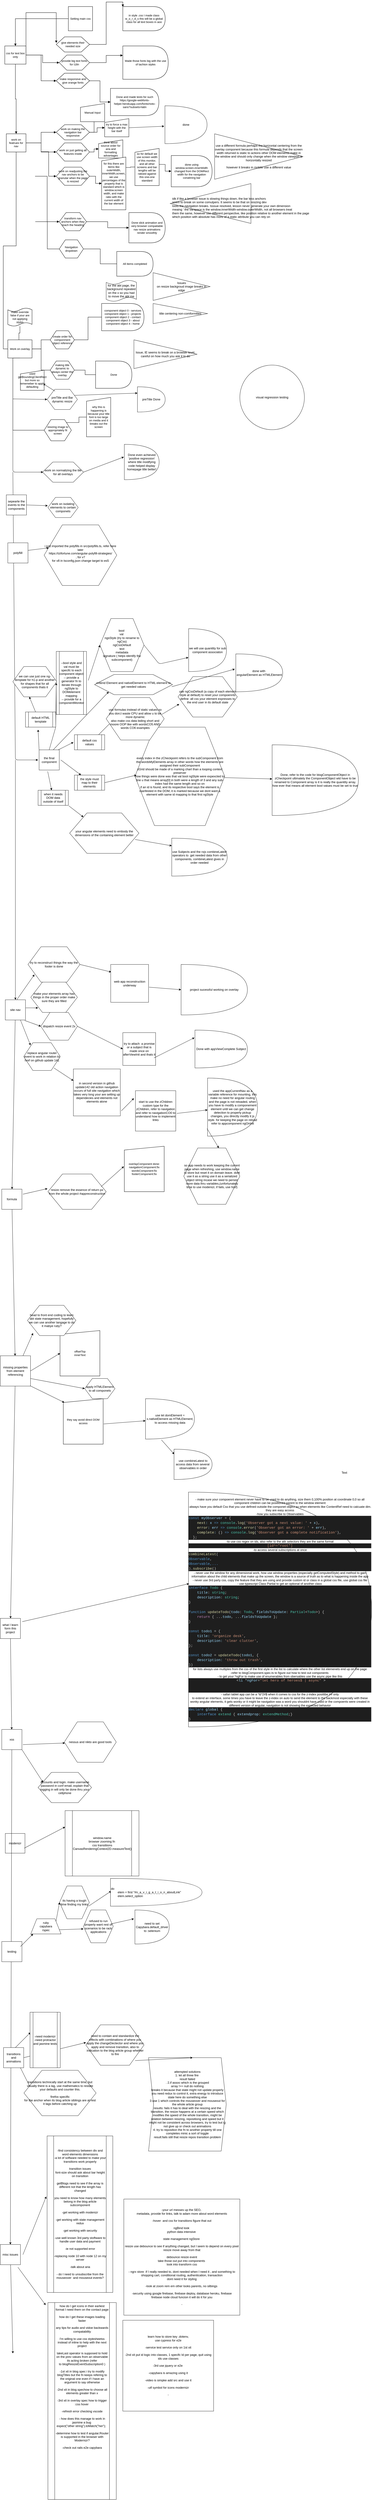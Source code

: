 <mxfile version="12.4.2" type="device" pages="1"><diagram id="mDX6USjAaqvY1vZoRmqC" name="Page-1"><mxGraphModel dx="904" dy="567" grid="1" gridSize="10" guides="1" tooltips="1" connect="1" arrows="1" fold="1" page="1" pageScale="1" pageWidth="850" pageHeight="1100" math="0" shadow="0"><root><mxCell id="0"/><mxCell id="1" parent="0"/><mxCell id="Tz2zQRxspfdBgsfDaEy3-1" value="" style="endArrow=classic;html=1;exitX=1;exitY=0.5;exitDx=0;exitDy=0;" parent="1" source="vRgHbsvurbVQbs_Jnl_p-2" edge="1"><mxGeometry width="50" height="50" relative="1" as="geometry"><mxPoint x="320" y="8150" as="sourcePoint"/><mxPoint x="370" y="8100" as="targetPoint"/></mxGeometry></mxCell><mxCell id="OqmOb8b3qybixhRfVzZn-1" value="Setting main css" style="html=1;whiteSpace=wrap;;fontSize=11;fontColor=#000000;spacing=5;strokeOpacity=100;strokeWidth=1.2;" parent="1" vertex="1"><mxGeometry x="300" y="36" width="96" height="96" as="geometry"/></mxCell><mxCell id="OqmOb8b3qybixhRfVzZn-2" value="" style="html=1;jettySize=18;fontSize=11;strokeOpacity=100;strokeWidth=1.2;rounded=1;arcSize=0;edgeStyle=orthogonalEdgeStyle;startArrow=none;endArrow=block;endFill=1;exitX=-0.006;exitY=0.5;exitPerimeter=1;entryX=0.5;entryY=-0.008;entryPerimeter=1;" parent="1" source="OqmOb8b3qybixhRfVzZn-1" target="OqmOb8b3qybixhRfVzZn-3" edge="1"><mxGeometry width="100" height="100" relative="1" as="geometry"/></mxCell><mxCell id="OqmOb8b3qybixhRfVzZn-3" value="css for text box only" style="html=1;whiteSpace=wrap;;fontSize=11;fontColor=#000000;spacing=5;strokeOpacity=100;strokeWidth=1.2;" parent="1" vertex="1"><mxGeometry x="48" y="192" width="84" height="72" as="geometry"/></mxCell><mxCell id="OqmOb8b3qybixhRfVzZn-4" value="" style="html=1;jettySize=18;fontSize=11;strokeOpacity=100;strokeWidth=1.2;rounded=1;arcSize=0;edgeStyle=orthogonalEdgeStyle;startArrow=none;endArrow=block;endFill=1;exitX=1.007;exitY=0.5;exitPerimeter=1;" parent="1" source="OqmOb8b3qybixhRfVzZn-3" edge="1"><mxGeometry width="100" height="100" relative="1" as="geometry"><mxPoint x="252" y="180" as="targetPoint"/><Array as="points"><mxPoint x="132" y="60"/><mxPoint x="252" y="60"/></Array></mxGeometry></mxCell><mxCell id="OqmOb8b3qybixhRfVzZn-5" value="give elements their needed size   " style="html=1;whiteSpace=wrap;shape=hexagon;perimeter=hexagonPerimeter2;fontSize=11;fontColor=#000000;spacing=5;strokeOpacity=100;strokeWidth=1.2;" parent="1" vertex="1"><mxGeometry x="252" y="156" width="132" height="60" as="geometry"/></mxCell><mxCell id="OqmOb8b3qybixhRfVzZn-6" value="" style="html=1;jettySize=18;fontSize=11;strokeOpacity=100;strokeWidth=1.2;rounded=1;arcSize=0;edgeStyle=orthogonalEdgeStyle;startArrow=none;endArrow=block;endFill=1;exitX=1.007;exitY=0.5;exitPerimeter=1;entryX=-0.006;entryY=0.5;entryPerimeter=1;" parent="1" source="OqmOb8b3qybixhRfVzZn-3" target="OqmOb8b3qybixhRfVzZn-7" edge="1"><mxGeometry width="100" height="100" relative="1" as="geometry"/></mxCell><mxCell id="OqmOb8b3qybixhRfVzZn-7" value="provide big text fonts for i18n" style="html=1;whiteSpace=wrap;shape=hexagon;perimeter=hexagonPerimeter2;fontSize=11;fontColor=#000000;spacing=5;strokeOpacity=100;strokeWidth=1.2;" parent="1" vertex="1"><mxGeometry x="264" y="228" width="120" height="60" as="geometry"/></mxCell><mxCell id="OqmOb8b3qybixhRfVzZn-8" value="" style="html=1;jettySize=18;fontSize=11;strokeOpacity=100;strokeWidth=1.2;rounded=1;arcSize=0;edgeStyle=orthogonalEdgeStyle;startArrow=none;endArrow=block;endFill=1;exitX=1.007;exitY=0.5;exitPerimeter=1;entryX=-0.006;entryY=0.5;entryPerimeter=1;" parent="1" source="OqmOb8b3qybixhRfVzZn-3" target="OqmOb8b3qybixhRfVzZn-9" edge="1"><mxGeometry width="100" height="100" relative="1" as="geometry"/></mxCell><mxCell id="OqmOb8b3qybixhRfVzZn-9" value="make responsive and give orange fonts" style="html=1;whiteSpace=wrap;shape=hexagon;perimeter=hexagonPerimeter2;fontSize=11;fontColor=#000000;spacing=5;strokeOpacity=100;strokeWidth=1.2;" parent="1" vertex="1"><mxGeometry x="252" y="300" width="132" height="60" as="geometry"/></mxCell><mxCell id="OqmOb8b3qybixhRfVzZn-10" value="" style="html=1;jettySize=18;fontSize=11;strokeOpacity=100;strokeWidth=1.2;rounded=1;arcSize=0;edgeStyle=orthogonalEdgeStyle;startArrow=none;endArrow=block;endFill=1;exitX=1.006;exitY=0.5;exitPerimeter=1;entryX=-0.004;entryY=0.006;entryPerimeter=1;" parent="1" source="OqmOb8b3qybixhRfVzZn-5" target="OqmOb8b3qybixhRfVzZn-11" edge="1"><mxGeometry width="100" height="100" relative="1" as="geometry"/></mxCell><mxCell id="OqmOb8b3qybixhRfVzZn-11" value="in style .css I made class w_o_r_d_s this will be a global class for all text boxes in aoo " style="html=1;whiteSpace=wrap;shape=delay;fontSize=11;fontColor=#000000;spacing=5;strokeOpacity=100;strokeWidth=1.2;" parent="1" vertex="1"><mxGeometry x="516" y="36" width="168" height="96" as="geometry"/></mxCell><mxCell id="OqmOb8b3qybixhRfVzZn-12" value="" style="html=1;jettySize=18;fontSize=11;strokeOpacity=100;strokeWidth=1.2;rounded=1;arcSize=0;edgeStyle=orthogonalEdgeStyle;startArrow=none;endArrow=block;endFill=1;exitX=1.006;exitY=0.5;exitPerimeter=1;entryX=-0.003;entryY=0.283;entryPerimeter=1;" parent="1" source="OqmOb8b3qybixhRfVzZn-7" target="OqmOb8b3qybixhRfVzZn-13" edge="1"><mxGeometry width="100" height="100" relative="1" as="geometry"/></mxCell><mxCell id="OqmOb8b3qybixhRfVzZn-13" value=" Made those fonts big with  the use of tachion styles" style="html=1;whiteSpace=wrap;shape=delay;fontSize=11;fontColor=#000000;spacing=5;strokeOpacity=100;strokeWidth=1.2;" parent="1" vertex="1"><mxGeometry x="516" y="192" width="180" height="132" as="geometry"/></mxCell><mxCell id="OqmOb8b3qybixhRfVzZn-14" value="" style="html=1;jettySize=18;fontSize=11;strokeOpacity=100;strokeWidth=1.2;rounded=1;arcSize=0;edgeStyle=orthogonalEdgeStyle;startArrow=none;endArrow=block;endFill=1;exitX=1.006;exitY=0.5;exitPerimeter=1;entryX=-0.003;entryY=0.5;entryPerimeter=1;" parent="1" source="OqmOb8b3qybixhRfVzZn-9" target="OqmOb8b3qybixhRfVzZn-15" edge="1"><mxGeometry width="100" height="100" relative="1" as="geometry"/></mxCell><mxCell id="OqmOb8b3qybixhRfVzZn-15" value="&lt;div&gt;Done and made tests for such&lt;/div&gt;&lt;div&gt;https://google-webfonts-helper.herokuapp.com/fonts/noto-sans?subsets=latin&lt;br&gt;&lt;/div&gt;" style="html=1;whiteSpace=wrap;shape=delay;fontSize=11;fontColor=#000000;spacing=5;strokeOpacity=100;strokeWidth=1.2;" parent="1" vertex="1"><mxGeometry x="467" y="360" width="192" height="108" as="geometry"/></mxCell><mxCell id="OqmOb8b3qybixhRfVzZn-16" value="" style="html=1;jettySize=18;fontSize=11;strokeOpacity=100;strokeWidth=1.2;rounded=1;arcSize=0;edgeStyle=orthogonalEdgeStyle;startArrow=none;endArrow=block;endFill=1;exitX=0.5;exitY=1.008;exitPerimeter=1;entryX=0.5;entryY=-0.008;entryPerimeter=1;" parent="1" source="OqmOb8b3qybixhRfVzZn-3" target="OqmOb8b3qybixhRfVzZn-17" edge="1"><mxGeometry width="100" height="100" relative="1" as="geometry"/></mxCell><mxCell id="OqmOb8b3qybixhRfVzZn-17" value="work on featrues for  nav" style="html=1;whiteSpace=wrap;;fontSize=11;fontColor=#000000;spacing=5;strokeOpacity=100;strokeWidth=1.2;" parent="1" vertex="1"><mxGeometry x="54" y="540" width="78" height="72" as="geometry"/></mxCell><mxCell id="OqmOb8b3qybixhRfVzZn-18" value="" style="html=1;jettySize=18;fontSize=11;strokeOpacity=100;strokeWidth=1.2;rounded=1;arcSize=0;edgeStyle=orthogonalEdgeStyle;startArrow=none;endArrow=block;endFill=1;exitX=1.008;exitY=0.5;exitPerimeter=1;entryX=-0.006;entryY=0.5;entryPerimeter=1;" parent="1" source="OqmOb8b3qybixhRfVzZn-17" target="OqmOb8b3qybixhRfVzZn-20" edge="1"><mxGeometry width="100" height="100" relative="1" as="geometry"/></mxCell><mxCell id="OqmOb8b3qybixhRfVzZn-19" value="make responsive and give orange fonts" style="html=1;whiteSpace=wrap;shape=hexagon;perimeter=hexagonPerimeter2;fontSize=11;fontColor=#000000;spacing=5;strokeOpacity=100;strokeWidth=1.2;" parent="1" vertex="1"><mxGeometry x="252" y="300" width="132" height="60" as="geometry"/></mxCell><mxCell id="OqmOb8b3qybixhRfVzZn-20" value="work on making the navigation bar responsive" style="html=1;whiteSpace=wrap;shape=hexagon;perimeter=hexagonPerimeter2;fontSize=11;fontColor=#000000;spacing=5;strokeOpacity=100;strokeWidth=1.2;" parent="1" vertex="1"><mxGeometry x="252" y="504" width="132" height="60" as="geometry"/></mxCell><mxCell id="OqmOb8b3qybixhRfVzZn-21" value="" style="html=1;jettySize=18;fontSize=11;strokeOpacity=100;strokeWidth=1.2;rounded=1;arcSize=0;edgeStyle=orthogonalEdgeStyle;startArrow=none;endArrow=block;endFill=1;exitX=1.006;exitY=0.5;exitPerimeter=1;entryX=-0.006;entryY=0.5;entryPerimeter=1;" parent="1" source="OqmOb8b3qybixhRfVzZn-20" target="OqmOb8b3qybixhRfVzZn-22" edge="1"><mxGeometry width="100" height="100" relative="1" as="geometry"/></mxCell><mxCell id="OqmOb8b3qybixhRfVzZn-22" value="try to force a max height with the bar itself" style="html=1;whiteSpace=wrap;shape=manualInput;size=15;fontSize=11;fontColor=#000000;spacing=5;strokeOpacity=100;strokeWidth=1.2;" parent="1" vertex="1"><mxGeometry x="444" y="480" width="96" height="72" as="geometry"/></mxCell><mxCell id="OqmOb8b3qybixhRfVzZn-23" value="" style="html=1;jettySize=18;fontSize=11;strokeOpacity=100;strokeWidth=1.2;rounded=1;arcSize=0;edgeStyle=orthogonalEdgeStyle;startArrow=none;endArrow=block;endFill=1;exitX=1.008;exitY=0.5;exitPerimeter=1;entryX=-0.006;entryY=0.5;entryPerimeter=1;" parent="1" source="OqmOb8b3qybixhRfVzZn-17" target="OqmOb8b3qybixhRfVzZn-24" edge="1"><mxGeometry width="100" height="100" relative="1" as="geometry"/></mxCell><mxCell id="OqmOb8b3qybixhRfVzZn-24" value="work on just getting all features inside" style="html=1;whiteSpace=wrap;shape=hexagon;perimeter=hexagonPerimeter2;fontSize=11;fontColor=#000000;spacing=5;strokeOpacity=100;strokeWidth=1.2;" parent="1" vertex="1"><mxGeometry x="252" y="576" width="132" height="72" as="geometry"/></mxCell><mxCell id="OqmOb8b3qybixhRfVzZn-25" value="" style="html=1;jettySize=18;fontSize=11;strokeOpacity=100;strokeWidth=1.2;rounded=1;arcSize=0;edgeStyle=orthogonalEdgeStyle;startArrow=none;endArrow=block;endFill=1;exitX=1.006;exitY=0.5;exitPerimeter=1;entryX=-0.006;entryY=0.5;entryPerimeter=1;" parent="1" source="OqmOb8b3qybixhRfVzZn-24" target="OqmOb8b3qybixhRfVzZn-26" edge="1"><mxGeometry width="100" height="100" relative="1" as="geometry"/></mxCell><mxCell id="OqmOb8b3qybixhRfVzZn-26" value="think about source order for aria and formatting advantages" style="html=1;whiteSpace=wrap;shape=manualInput;size=15;fontSize=11;fontColor=#000000;spacing=5;strokeOpacity=100;strokeWidth=1.2;" parent="1" vertex="1"><mxGeometry x="420" y="564" width="96" height="72" as="geometry"/></mxCell><mxCell id="OqmOb8b3qybixhRfVzZn-27" value="" style="html=1;jettySize=18;fontSize=11;strokeOpacity=100;strokeWidth=1.2;rounded=1;arcSize=0;edgeStyle=orthogonalEdgeStyle;startArrow=none;endArrow=block;endFill=1;exitX=1.006;exitY=0.5;exitPerimeter=1;entryX=0.5;entryY=1.008;entryPerimeter=1;" parent="1" source="OqmOb8b3qybixhRfVzZn-20" target="OqmOb8b3qybixhRfVzZn-28" edge="1"><mxGeometry width="100" height="100" relative="1" as="geometry"/></mxCell><mxCell id="OqmOb8b3qybixhRfVzZn-28" value="Manual Input" style="html=1;whiteSpace=wrap;shape=manualInput;size=15;fontSize=11;fontColor=#000000;spacing=5;strokeOpacity=100;strokeWidth=1.2;" parent="1" vertex="1"><mxGeometry x="348" y="420" width="96" height="72" as="geometry"/></mxCell><mxCell id="OqmOb8b3qybixhRfVzZn-29" value="" style="html=1;jettySize=18;fontSize=11;strokeOpacity=100;strokeWidth=1.2;rounded=1;arcSize=0;edgeStyle=elbowEdgeStyle;startArrow=none;endArrow=block;endFill=1;entryX=-0.006;entryY=0.5;entryPerimeter=1;" parent="1" target="OqmOb8b3qybixhRfVzZn-30" edge="1"><mxGeometry width="100" height="100" relative="1" as="geometry"><mxPoint x="192" y="611" as="sourcePoint"/></mxGeometry></mxCell><mxCell id="OqmOb8b3qybixhRfVzZn-30" value="work on readjusting the nav anchors to be granular when the page is resized" style="html=1;whiteSpace=wrap;shape=hexagon;perimeter=hexagonPerimeter2;fontSize=11;fontColor=#000000;spacing=5;strokeOpacity=100;strokeWidth=1.2;" parent="1" vertex="1"><mxGeometry x="252" y="672" width="132" height="72" as="geometry"/></mxCell><mxCell id="OqmOb8b3qybixhRfVzZn-31" value="" style="html=1;jettySize=18;fontSize=11;strokeOpacity=100;strokeWidth=1.2;rounded=1;arcSize=0;edgeStyle=orthogonalEdgeStyle;startArrow=none;endArrow=block;endFill=1;exitX=1.006;exitY=0.5;exitPerimeter=1;entryX=-0.006;entryY=0.5;entryPerimeter=1;" parent="1" source="OqmOb8b3qybixhRfVzZn-30" target="OqmOb8b3qybixhRfVzZn-32" edge="1"><mxGeometry width="100" height="100" relative="1" as="geometry"/></mxCell><mxCell id="OqmOb8b3qybixhRfVzZn-32" value="for this there are items like outerWidth, innerWidth,screen, we  use percentages of  the property that  is standard which is   window.screen width, and make ratio with the current width of the bar element " style="html=1;whiteSpace=wrap;shape=manualInput;size=15;fontSize=11;fontColor=#000000;spacing=5;strokeOpacity=100;strokeWidth=1.2;" parent="1" vertex="1"><mxGeometry x="432" y="632" width="96" height="209" as="geometry"/></mxCell><mxCell id="OqmOb8b3qybixhRfVzZn-33" value="" style="html=1;jettySize=18;fontSize=11;strokeOpacity=100;strokeWidth=1.2;rounded=1;arcSize=0;edgeStyle=orthogonalEdgeStyle;startArrow=none;endArrow=none;exitX=1.006;exitY=0.194;exitPerimeter=1;entryX=-0.006;entryY=0.5;entryPerimeter=1;" parent="1" source="OqmOb8b3qybixhRfVzZn-32" target="OqmOb8b3qybixhRfVzZn-34" edge="1"><mxGeometry width="100" height="100" relative="1" as="geometry"/></mxCell><mxCell id="OqmOb8b3qybixhRfVzZn-34" value="so for default we use screen width of this monitor, and all other screens and bar lengths will be ratioed against this one-one standard" style="html=1;whiteSpace=wrap;shape=manualInput;size=15;fontSize=11;fontColor=#000000;spacing=5;strokeOpacity=100;strokeWidth=1.2;" parent="1" vertex="1"><mxGeometry x="564" y="598" width="96" height="147" as="geometry"/></mxCell><mxCell id="OqmOb8b3qybixhRfVzZn-35" value="" style="html=1;jettySize=18;fontSize=11;strokeOpacity=100;strokeWidth=1.2;rounded=1;arcSize=0;edgeStyle=orthogonalEdgeStyle;startArrow=none;endArrow=block;endFill=1;exitX=1.006;exitY=0.429;exitPerimeter=1;entryX=-0.008;entryY=0.5;entryPerimeter=1;" parent="1" source="OqmOb8b3qybixhRfVzZn-34" target="OqmOb8b3qybixhRfVzZn-36" edge="1"><mxGeometry width="100" height="100" relative="1" as="geometry"/></mxCell><mxCell id="OqmOb8b3qybixhRfVzZn-36" value="done using window.screen.innerWidth changed from the DOMRect width for the navigation conatining bar" style="html=1;whiteSpace=wrap;shape=delay;fontSize=11;fontColor=#000000;spacing=5;strokeOpacity=100;strokeWidth=1.2;" parent="1" vertex="1"><mxGeometry x="708" y="626" width="162" height="124" as="geometry"/></mxCell><mxCell id="OqmOb8b3qybixhRfVzZn-37" value="" style="html=1;jettySize=18;fontSize=11;strokeOpacity=100;strokeWidth=1.2;rounded=1;arcSize=0;edgeStyle=elbowEdgeStyle;startArrow=none;endArrow=block;endFill=1;entryX=-0.006;entryY=0.5;entryPerimeter=1;" parent="1" target="OqmOb8b3qybixhRfVzZn-38" edge="1"><mxGeometry width="100" height="100" relative="1" as="geometry"><mxPoint x="168" y="708" as="sourcePoint"/></mxGeometry></mxCell><mxCell id="OqmOb8b3qybixhRfVzZn-38" value=" transform nav anchors when they reach the heading" style="html=1;whiteSpace=wrap;shape=hexagon;perimeter=hexagonPerimeter2;fontSize=11;fontColor=#000000;spacing=5;strokeOpacity=100;strokeWidth=1.2;" parent="1" vertex="1"><mxGeometry x="264" y="852" width="108" height="72" as="geometry"/></mxCell><mxCell id="OqmOb8b3qybixhRfVzZn-39" value="Done  slick animation and very browser compaitable nav resize animations render smoothly" style="html=1;whiteSpace=wrap;shape=delay;fontSize=11;fontColor=#000000;spacing=5;strokeOpacity=100;strokeWidth=1.2;" parent="1" vertex="1"><mxGeometry x="540" y="852" width="144" height="120" as="geometry"/></mxCell><mxCell id="OqmOb8b3qybixhRfVzZn-40" value="" style="html=1;jettySize=18;fontSize=11;strokeOpacity=100;strokeWidth=1.2;rounded=1;arcSize=0;edgeStyle=orthogonalEdgeStyle;startArrow=none;endArrow=block;endFill=1;exitX=1.006;exitY=0.5;exitPerimeter=1;entryX=-0.004;entryY=0.5;entryPerimeter=1;" parent="1" source="OqmOb8b3qybixhRfVzZn-38" target="OqmOb8b3qybixhRfVzZn-39" edge="1"><mxGeometry width="100" height="100" relative="1" as="geometry"/></mxCell><mxCell id="OqmOb8b3qybixhRfVzZn-41" value="" style="html=1;jettySize=18;fontSize=11;strokeOpacity=100;strokeWidth=1.2;rounded=1;arcSize=0;edgeStyle=elbowEdgeStyle;startArrow=none;endArrow=none;entryX=-0.007;entryY=0.5;entryPerimeter=1;" parent="1" target="OqmOb8b3qybixhRfVzZn-42" edge="1"><mxGeometry width="100" height="100" relative="1" as="geometry"><mxPoint x="169" y="888" as="sourcePoint"/></mxGeometry></mxCell><mxCell id="OqmOb8b3qybixhRfVzZn-42" value="Navigation dropdown" style="html=1;whiteSpace=wrap;shape=hexagon;perimeter=hexagonPerimeter2;fontSize=11;fontColor=#000000;spacing=5;strokeOpacity=100;strokeWidth=1.2;" parent="1" vertex="1"><mxGeometry x="264" y="960" width="96" height="72" as="geometry"/></mxCell><mxCell id="OqmOb8b3qybixhRfVzZn-43" value="" style="html=1;jettySize=18;fontSize=11;strokeOpacity=100;strokeWidth=1.2;rounded=1;arcSize=0;edgeStyle=elbowEdgeStyle;startArrow=none;endArrow=none;entryX=-0.004;entryY=0.5;entryPerimeter=1;" parent="1" target="OqmOb8b3qybixhRfVzZn-44" edge="1"><mxGeometry width="100" height="100" relative="1" as="geometry"><mxPoint x="361" y="996" as="sourcePoint"/></mxGeometry></mxCell><mxCell id="OqmOb8b3qybixhRfVzZn-44" value="All items completed" style="html=1;whiteSpace=wrap;shape=delay;fontSize=11;fontColor=#000000;spacing=5;strokeOpacity=100;strokeWidth=1.2;" parent="1" vertex="1"><mxGeometry x="492" y="1006" width="144" height="98" as="geometry"/></mxCell><mxCell id="OqmOb8b3qybixhRfVzZn-45" value="" style="html=1;jettySize=18;fontSize=11;strokeOpacity=100;strokeWidth=1.2;rounded=1;arcSize=0;edgeStyle=orthogonalEdgeStyle;startArrow=none;endArrow=none;exitX=0.5;exitY=1.008;exitPerimeter=1;entryX=-0.006;entryY=0.5;entryPerimeter=1;" parent="1" source="OqmOb8b3qybixhRfVzZn-17" target="OqmOb8b3qybixhRfVzZn-46" edge="1"><mxGeometry width="100" height="100" relative="1" as="geometry"/></mxCell><mxCell id="OqmOb8b3qybixhRfVzZn-46" value="Work on overlay" style="html=1;whiteSpace=wrap;;fontSize=11;fontColor=#000000;spacing=5;strokeOpacity=100;strokeWidth=1.2;" parent="1" vertex="1"><mxGeometry x="60" y="1356" width="96" height="72" as="geometry"/></mxCell><mxCell id="OqmOb8b3qybixhRfVzZn-47" value="" style="html=1;jettySize=18;fontSize=11;strokeOpacity=100;strokeWidth=1.2;rounded=1;arcSize=0;edgeStyle=orthogonalEdgeStyle;startArrow=none;endArrow=none;exitX=1.006;exitY=0.5;exitPerimeter=1;entryX=-0.007;entryY=0.5;entryPerimeter=1;" parent="1" source="OqmOb8b3qybixhRfVzZn-46" target="OqmOb8b3qybixhRfVzZn-48" edge="1"><mxGeometry width="100" height="100" relative="1" as="geometry"/></mxCell><mxCell id="OqmOb8b3qybixhRfVzZn-48" value="create order for componment object reference" style="html=1;whiteSpace=wrap;shape=hexagon;perimeter=hexagonPerimeter2;fontSize=11;fontColor=#000000;spacing=5;strokeOpacity=100;strokeWidth=1.2;" parent="1" vertex="1"><mxGeometry x="228" y="1320" width="96" height="72" as="geometry"/></mxCell><mxCell id="OqmOb8b3qybixhRfVzZn-49" value="" style="html=1;jettySize=18;fontSize=11;strokeOpacity=100;strokeWidth=1.2;rounded=1;arcSize=0;edgeStyle=orthogonalEdgeStyle;startArrow=none;endArrow=none;exitX=1.007;exitY=0.5;exitPerimeter=1;entryX=-0.004;entryY=0.5;entryPerimeter=1;" parent="1" source="OqmOb8b3qybixhRfVzZn-48" target="OqmOb8b3qybixhRfVzZn-50" edge="1"><mxGeometry width="100" height="100" relative="1" as="geometry"/></mxCell><mxCell id="OqmOb8b3qybixhRfVzZn-50" value="&lt;div&gt;component object 0 - services component object 1 -  projects component object 2 -   contact component object 3 -    about&lt;/div&gt;&lt;div&gt;component object 4 - home&lt;br&gt;&lt;/div&gt;" style="html=1;whiteSpace=wrap;shape=delay;fontSize=11;fontColor=#000000;spacing=5;strokeOpacity=100;strokeWidth=1.2;" parent="1" vertex="1"><mxGeometry x="432" y="1212" width="168" height="108" as="geometry"/></mxCell><mxCell id="OqmOb8b3qybixhRfVzZn-51" value="" style="html=1;jettySize=18;fontSize=11;strokeOpacity=100;strokeWidth=1.2;rounded=1;arcSize=0;edgeStyle=orthogonalEdgeStyle;startArrow=none;endArrow=none;exitX=1.006;exitY=0.5;exitPerimeter=1;entryX=-0.007;entryY=0.5;entryPerimeter=1;" parent="1" source="OqmOb8b3qybixhRfVzZn-46" target="OqmOb8b3qybixhRfVzZn-52" edge="1"><mxGeometry width="100" height="100" relative="1" as="geometry"/></mxCell><mxCell id="OqmOb8b3qybixhRfVzZn-52" value="making title dynamic to  always center the overlay" style="html=1;whiteSpace=wrap;shape=hexagon;perimeter=hexagonPerimeter2;fontSize=11;fontColor=#000000;spacing=5;strokeOpacity=100;strokeWidth=1.2;" parent="1" vertex="1"><mxGeometry x="228" y="1440" width="96" height="72" as="geometry"/></mxCell><mxCell id="OqmOb8b3qybixhRfVzZn-53" value="" style="html=1;jettySize=18;fontSize=11;strokeOpacity=100;strokeWidth=1.2;rounded=1;arcSize=0;edgeStyle=orthogonalEdgeStyle;startArrow=none;endArrow=none;exitX=0.458;exitY=-0.008;exitPerimeter=1;entryX=0.5;entryY=0.924;entryPerimeter=1;" parent="1" source="OqmOb8b3qybixhRfVzZn-46" target="OqmOb8b3qybixhRfVzZn-54" edge="1"><mxGeometry width="100" height="100" relative="1" as="geometry"/></mxCell><mxCell id="OqmOb8b3qybixhRfVzZn-54" value=" make override false if your are not applying styles" style="html=1;whiteSpace=wrap;shape=tape;size=0.2;fontSize=11;fontColor=#000000;spacing=5;strokeOpacity=100;strokeWidth=1.2;" parent="1" vertex="1"><mxGeometry x="60" y="1230" width="96" height="72" as="geometry"/></mxCell><mxCell id="OqmOb8b3qybixhRfVzZn-55" value="" style="html=1;jettySize=18;fontSize=11;strokeOpacity=100;strokeWidth=1.2;rounded=1;arcSize=0;edgeStyle=orthogonalEdgeStyle;startArrow=none;endArrow=none;exitX=0.5;exitY=1.008;exitPerimeter=1;entryX=-0.006;entryY=0.5;entryPerimeter=1;" parent="1" source="OqmOb8b3qybixhRfVzZn-46" target="OqmOb8b3qybixhRfVzZn-58" edge="1"><mxGeometry width="100" height="100" relative="1" as="geometry"><Array as="points"><mxPoint x="80" y="1428"/><mxPoint x="80" y="1714"/></Array></mxGeometry></mxCell><mxCell id="OqmOb8b3qybixhRfVzZn-56" value="" style="html=1;jettySize=18;fontSize=11;strokeOpacity=100;strokeWidth=1.2;rounded=1;arcSize=0;edgeStyle=elbowEdgeStyle;startArrow=none;endArrow=none;entryX=-0.004;entryY=0.5;entryPerimeter=1;" parent="1" target="OqmOb8b3qybixhRfVzZn-57" edge="1"><mxGeometry width="100" height="100" relative="1" as="geometry"><mxPoint x="325" y="1476" as="sourcePoint"/></mxGeometry></mxCell><mxCell id="OqmOb8b3qybixhRfVzZn-57" value="Done" style="html=1;whiteSpace=wrap;shape=delay;fontSize=11;fontColor=#000000;spacing=5;strokeOpacity=100;strokeWidth=1.2;" parent="1" vertex="1"><mxGeometry x="408" y="1440" width="144" height="108" as="geometry"/></mxCell><mxCell id="OqmOb8b3qybixhRfVzZn-58" value="resizing image to appropriately fit screen" style="html=1;whiteSpace=wrap;shape=hexagon;perimeter=hexagonPerimeter2;fontSize=11;fontColor=#000000;spacing=5;strokeOpacity=100;strokeWidth=1.2;" parent="1" vertex="1"><mxGeometry x="204" y="1672" width="108" height="84" as="geometry"/></mxCell><mxCell id="OqmOb8b3qybixhRfVzZn-59" value="" style="html=1;jettySize=18;fontSize=11;strokeOpacity=100;strokeWidth=1.2;rounded=1;arcSize=0;edgeStyle=orthogonalEdgeStyle;startArrow=none;endArrow=none;exitX=0.848;exitY=0.104;exitPerimeter=1;entryX=-0.006;entryY=0.5;entryPerimeter=1;" parent="1" source="OqmOb8b3qybixhRfVzZn-58" target="OqmOb8b3qybixhRfVzZn-60" edge="1"><mxGeometry width="100" height="100" relative="1" as="geometry"/></mxCell><mxCell id="OqmOb8b3qybixhRfVzZn-60" value="why this is happening is because your title font is too large on media and it breaks out the screen" style="html=1;whiteSpace=wrap;shape=manualInput;size=15;fontSize=11;fontColor=#000000;spacing=5;strokeOpacity=100;strokeWidth=1.2;" parent="1" vertex="1"><mxGeometry x="372" y="1584" width="96" height="156" as="geometry"/></mxCell><mxCell id="OqmOb8b3qybixhRfVzZn-62" value="for the abt page, the background repeated on the x so you had to move the abt me" style="shape=tape;whiteSpace=wrap;html=1;size=0.2;" parent="1" vertex="1"><mxGeometry x="450" y="1120" width="120" height="84" as="geometry"/></mxCell><mxCell id="OqmOb8b3qybixhRfVzZn-64" value="&lt;div&gt;Issues&lt;/div&gt;&lt;div&gt;on resize backgroud image breaks in edge&lt;br&gt;&lt;/div&gt;" style="triangle;whiteSpace=wrap;html=1;rotation=0;" parent="1" vertex="1"><mxGeometry x="636" y="1090" width="226" height="110" as="geometry"/></mxCell><mxCell id="OqmOb8b3qybixhRfVzZn-65" value="title centering non-comformities" style="triangle;whiteSpace=wrap;html=1;" parent="1" vertex="1"><mxGeometry x="636" y="1212" width="216" height="80" as="geometry"/></mxCell><mxCell id="6pDLYjIM9fa0R66AFkiX-1" value="" style="endArrow=classic;html=1;entryX=0;entryY=0.5;entryDx=0;entryDy=0;" parent="1" target="6pDLYjIM9fa0R66AFkiX-2" edge="1"><mxGeometry width="50" height="50" relative="1" as="geometry"><mxPoint x="80" y="1590" as="sourcePoint"/><mxPoint x="210" y="1590" as="targetPoint"/></mxGeometry></mxCell><mxCell id="6pDLYjIM9fa0R66AFkiX-2" value="preTitle and Bar dynamic resize" style="shape=hexagon;perimeter=hexagonPerimeter2;whiteSpace=wrap;html=1;" parent="1" vertex="1"><mxGeometry x="216" y="1552" width="120" height="80" as="geometry"/></mxCell><mxCell id="6pDLYjIM9fa0R66AFkiX-3" value="preTitle Done" style="shape=or;whiteSpace=wrap;html=1;" parent="1" vertex="1"><mxGeometry x="574" y="1542" width="110" height="100" as="geometry"/></mxCell><mxCell id="6pDLYjIM9fa0R66AFkiX-4" value="" style="endArrow=classic;html=1;entryX=0;entryY=0.25;entryDx=0;entryDy=0;entryPerimeter=0;exitX=1;exitY=0.25;exitDx=0;exitDy=0;" parent="1" source="6pDLYjIM9fa0R66AFkiX-2" target="6pDLYjIM9fa0R66AFkiX-3" edge="1"><mxGeometry width="50" height="50" relative="1" as="geometry"><mxPoint x="340" y="1600" as="sourcePoint"/><mxPoint x="390" y="1550" as="targetPoint"/></mxGeometry></mxCell><mxCell id="6pDLYjIM9fa0R66AFkiX-5" value="" style="endArrow=classic;html=1;exitX=0.258;exitY=0.088;exitDx=0;exitDy=0;exitPerimeter=0;" parent="1" source="6pDLYjIM9fa0R66AFkiX-2" edge="1"><mxGeometry width="50" height="50" relative="1" as="geometry"><mxPoint x="190" y="1560" as="sourcePoint"/><mxPoint x="200" y="1530" as="targetPoint"/></mxGeometry></mxCell><mxCell id="6pDLYjIM9fa0R66AFkiX-6" value="used getBoundingClientRect but more so rememeber to apply defaulting" style="html=1;whiteSpace=wrap;shape=manualInput;size=15;fontSize=11;fontColor=#000000;spacing=5;strokeOpacity=100;strokeWidth=1.2;" parent="1" vertex="1"><mxGeometry x="110" y="1476" width="94" height="80" as="geometry"/></mxCell><mxCell id="ZhyfcsfpGXhFWIxszQ2d-1" value="visual regression testing " style="ellipse;whiteSpace=wrap;html=1;aspect=fixed;" parent="1" vertex="1"><mxGeometry x="980" y="1456" width="256" height="256" as="geometry"/></mxCell><mxCell id="3ogRhJ2lxb-YkBNYLDrT-1" value="Issue, IE seems to break on a browser level, careful on how much you ask it to do" style="triangle;whiteSpace=wrap;html=1;" parent="1" vertex="1"><mxGeometry x="560" y="1356" width="250" height="114" as="geometry"/></mxCell><mxCell id="3ogRhJ2lxb-YkBNYLDrT-2" value="" style="triangle;whiteSpace=wrap;html=1;rotation=180;" parent="1" vertex="1"><mxGeometry x="704" y="737" width="320" height="158" as="geometry"/></mxCell><mxCell id="hYLc8TmHx5PLfGuy9ryJ-1" value="" style="endArrow=classic;html=1;exitX=1;exitY=0.5;exitDx=0;exitDy=0;" parent="1" source="OqmOb8b3qybixhRfVzZn-22" edge="1"><mxGeometry width="50" height="50" relative="1" as="geometry"><mxPoint x="540" y="550" as="sourcePoint"/><mxPoint x="680" y="510" as="targetPoint"/></mxGeometry></mxCell><mxCell id="hYLc8TmHx5PLfGuy9ryJ-2" value="done" style="shape=or;whiteSpace=wrap;html=1;" parent="1" vertex="1"><mxGeometry x="683" y="429" width="167" height="150" as="geometry"/></mxCell><mxCell id="hYLc8TmHx5PLfGuy9ryJ-3" value="&lt;div&gt;use a different formula perhaps the horizontal centering from the overlay component because this formula depends that the screen width returned is static to actions other DOM elements make in the window and should only change when the window viewport is horizontally resized&lt;/div&gt;&lt;div&gt;&lt;br&gt;&lt;/div&gt;&lt;div&gt;however it breaks in mobile use a different value&lt;br&gt;&lt;/div&gt;" style="triangle;whiteSpace=wrap;html=1;" parent="1" vertex="1"><mxGeometry x="880" y="540" width="350" height="180" as="geometry"/></mxCell><mxCell id="vsB9PUA2ucNxsWvmFdLk-5" value="idk if like a browser issue is slowing things down, the bar less anchors&lt;br&gt; seem to break on some comutpers. It seems to be that on resizing dev &lt;br&gt;&lt;div&gt;tools the navigation breaks. Isssue resolved, lesson never generate your own dimension&lt;/div&gt;&lt;div&gt;meaing ' the varspace is the window.innerWidth-window.outerWidth, not all browsers treat&lt;/div&gt;&lt;div&gt;them the same, however use different perspective, like position relative to another element in the page&lt;/div&gt;&lt;div&gt;which posiiton with absolute has more of a static attribute you can rely on&lt;br&gt;&lt;/div&gt;" style="text;html=1;" parent="1" vertex="1"><mxGeometry x="710" y="783" width="280" height="60" as="geometry"/></mxCell><mxCell id="5gk3j-RHjys_D4EZSYjd-1" value="" style="endArrow=classic;html=1;" parent="1" edge="1"><mxGeometry width="50" height="50" relative="1" as="geometry"><mxPoint x="80" y="1712" as="sourcePoint"/><mxPoint x="200" y="1880" as="targetPoint"/><Array as="points"><mxPoint x="80" y="1880"/></Array></mxGeometry></mxCell><mxCell id="5gk3j-RHjys_D4EZSYjd-2" value="work on normalizing the tile for all overlays" style="shape=hexagon;perimeter=hexagonPerimeter2;whiteSpace=wrap;html=1;" parent="1" vertex="1"><mxGeometry x="198" y="1840" width="162" height="80" as="geometry"/></mxCell><mxCell id="5gk3j-RHjys_D4EZSYjd-3" value="Done even achieved 'positive regression' where title modifying code helped display homepage title better!" style="shape=or;whiteSpace=wrap;html=1;" parent="1" vertex="1"><mxGeometry x="522" y="1770" width="138" height="140" as="geometry"/></mxCell><mxCell id="5gk3j-RHjys_D4EZSYjd-4" value="" style="endArrow=classic;html=1;exitX=1;exitY=0.5;exitDx=0;exitDy=0;" parent="1" source="5gk3j-RHjys_D4EZSYjd-2" edge="1"><mxGeometry width="50" height="50" relative="1" as="geometry"><mxPoint x="360" y="1900" as="sourcePoint"/><mxPoint x="520" y="1820" as="targetPoint"/></mxGeometry></mxCell><mxCell id="ZonwNIg6ta37ohNtKzHV-1" value="" style="endArrow=classic;html=1;" parent="1" edge="1"><mxGeometry width="50" height="50" relative="1" as="geometry"><mxPoint x="80" y="1880" as="sourcePoint"/><mxPoint x="180" y="3020" as="targetPoint"/><Array as="points"><mxPoint x="90" y="3020"/></Array></mxGeometry></mxCell><mxCell id="ZonwNIg6ta37ohNtKzHV-2" value="the final component" style="whiteSpace=wrap;html=1;aspect=fixed;" parent="1" vertex="1"><mxGeometry x="184" y="2980" width="80" height="80" as="geometry"/></mxCell><mxCell id="ZonwNIg6ta37ohNtKzHV-3" value="&lt;div&gt;--bool style and val must be specifc to each component object&lt;/div&gt;&lt;div&gt;-- provide a generator fn to iterate through ngStyle to DOMelement mapping&lt;/div&gt;&lt;div&gt;-- provide for a componentMonitor&lt;br&gt;&lt;/div&gt;" style="shape=process;whiteSpace=wrap;html=1;backgroundOutline=1;" parent="1" vertex="1"><mxGeometry x="252" y="2590" width="120" height="250" as="geometry"/></mxCell><mxCell id="ZonwNIg6ta37ohNtKzHV-4" value="" style="endArrow=classic;html=1;entryX=0;entryY=0.5;entryDx=0;entryDy=0;exitX=0.5;exitY=0;exitDx=0;exitDy=0;" parent="1" source="ZonwNIg6ta37ohNtKzHV-2" target="ZonwNIg6ta37ohNtKzHV-3" edge="1"><mxGeometry width="50" height="50" relative="1" as="geometry"><mxPoint x="270" y="3050" as="sourcePoint"/><mxPoint x="320" y="3000" as="targetPoint"/><Array as="points"><mxPoint x="250" y="2890"/></Array></mxGeometry></mxCell><mxCell id="ZonwNIg6ta37ohNtKzHV-5" value="" style="endArrow=classic;html=1;exitX=1.058;exitY=0.46;exitDx=0;exitDy=0;exitPerimeter=0;entryX=0;entryY=0.5;entryDx=0;entryDy=0;" parent="1" source="ZonwNIg6ta37ohNtKzHV-3" target="ZonwNIg6ta37ohNtKzHV-6" edge="1"><mxGeometry width="50" height="50" relative="1" as="geometry"><mxPoint x="480" y="2780" as="sourcePoint"/><mxPoint x="530" y="2720" as="targetPoint"/></mxGeometry></mxCell><mxCell id="ZonwNIg6ta37ohNtKzHV-6" value="&lt;div&gt;bool&amp;nbsp;&lt;/div&gt;&lt;div&gt;val&amp;nbsp;&lt;/div&gt;&lt;div&gt;ngsStyle (try to rename to ngCss)&lt;br&gt;&lt;/div&gt;&lt;div&gt;ngCssDefault&lt;/div&gt;&lt;div&gt;text&lt;/div&gt;&lt;div&gt;metadata&lt;/div&gt;&lt;div&gt;signature ( helps identify the subcomponent)&lt;/div&gt;" style="shape=hexagon;perimeter=hexagonPerimeter2;whiteSpace=wrap;html=1;" parent="1" vertex="1"><mxGeometry x="425" y="2460" width="175" height="210" as="geometry"/></mxCell><mxCell id="0xAIz1zbWJC2SVzkpo6K-1" value="" style="endArrow=classic;html=1;exitX=1;exitY=0.5;exitDx=0;exitDy=0;entryX=-0.007;entryY=0.671;entryDx=0;entryDy=0;entryPerimeter=0;" parent="1" source="ZonwNIg6ta37ohNtKzHV-6" target="0xAIz1zbWJC2SVzkpo6K-2" edge="1"><mxGeometry width="50" height="50" relative="1" as="geometry"><mxPoint x="650" y="2740" as="sourcePoint"/><mxPoint x="770" y="2720" as="targetPoint"/><Array as="points"><mxPoint x="660" y="2640"/></Array></mxGeometry></mxCell><mxCell id="0xAIz1zbWJC2SVzkpo6K-2" value="we will use quanitity for sub component associaton " style="shape=or;whiteSpace=wrap;html=1;" parent="1" vertex="1"><mxGeometry x="777" y="2500" width="150" height="170" as="geometry"/></mxCell><mxCell id="0xAIz1zbWJC2SVzkpo6K-3" value="sepearte the events to the components" style="whiteSpace=wrap;html=1;aspect=fixed;" parent="1" vertex="1"><mxGeometry x="54" y="1970" width="80" height="80" as="geometry"/></mxCell><mxCell id="0xAIz1zbWJC2SVzkpo6K-5" value="" style="endArrow=classic;html=1;entryX=-0.008;entryY=0.413;entryDx=0;entryDy=0;entryPerimeter=0;" parent="1" target="0xAIz1zbWJC2SVzkpo6K-6" edge="1"><mxGeometry width="50" height="50" relative="1" as="geometry"><mxPoint x="134" y="2010" as="sourcePoint"/><mxPoint x="210" y="2000" as="targetPoint"/></mxGeometry></mxCell><mxCell id="0xAIz1zbWJC2SVzkpo6K-6" value="work on isolating elements to certain componets" style="shape=hexagon;perimeter=hexagonPerimeter2;whiteSpace=wrap;html=1;" parent="1" vertex="1"><mxGeometry x="219" y="1980" width="120" height="80" as="geometry"/></mxCell><mxCell id="WtiF_p6PY_jd4nHMejo1-1" value="" style="endArrow=classic;html=1;" parent="1" edge="1"><mxGeometry width="50" height="50" relative="1" as="geometry"><mxPoint x="270" y="3020" as="sourcePoint"/><mxPoint x="350" y="3080" as="targetPoint"/></mxGeometry></mxCell><mxCell id="WtiF_p6PY_jd4nHMejo1-2" value="the style must map to their elements" style="shape=process;whiteSpace=wrap;html=1;backgroundOutline=1;" parent="1" vertex="1"><mxGeometry x="324" y="3080" width="120" height="60" as="geometry"/></mxCell><mxCell id="WtiF_p6PY_jd4nHMejo1-3" value="&lt;div&gt;every index in the zCheckpoint refers to the subComponent from the wordsMyElements array in other words how the elements are assigned their subComponent &lt;br&gt;&lt;/div&gt;&lt;div&gt;zGrid should be made of a marking chart than a looping context preserver&lt;/div&gt;&lt;div&gt;how things were done was that val bool ngStyle were expexcted to line u that means array[0] in both were a length of 3 and any sub-index had the same length and so on&lt;/div&gt;&lt;div&gt;if an id is found, and its respective bool says the element is manfested in the DOM, it is marked because we dont want a element with same id mapping to that first ngStyle&lt;br&gt;&lt;/div&gt;" style="shape=hexagon;perimeter=hexagonPerimeter2;whiteSpace=wrap;html=1;size=0.218;" parent="1" vertex="1"><mxGeometry x="564" y="2890" width="356" height="390" as="geometry"/></mxCell><mxCell id="WtiF_p6PY_jd4nHMejo1-4" value="" style="endArrow=classic;html=1;exitX=1;exitY=0.5;exitDx=0;exitDy=0;" parent="1" source="WtiF_p6PY_jd4nHMejo1-2" edge="1"><mxGeometry width="50" height="50" relative="1" as="geometry"><mxPoint x="450" y="3160" as="sourcePoint"/><mxPoint x="570" y="3080" as="targetPoint"/></mxGeometry></mxCell><mxCell id="ip8euHQOgxV_w2MpZ-o--1" value="Done, refer to the code for blogComponentObject in zCheckpoint ultimately the ComponentObject wld have to be renamed to Component array is it is really the quanitity array.&lt;br&gt;how ever that means all element bool values must be set to true" style="shape=or;whiteSpace=wrap;html=1;" parent="1" vertex="1"><mxGeometry x="1108" y="2960" width="342" height="280" as="geometry"/></mxCell><mxCell id="ip8euHQOgxV_w2MpZ-o--2" value="" style="endArrow=classic;html=1;" parent="1" target="ip8euHQOgxV_w2MpZ-o--1" edge="1"><mxGeometry width="50" height="50" relative="1" as="geometry"><mxPoint x="920" y="3090" as="sourcePoint"/><mxPoint x="970" y="3040" as="targetPoint"/></mxGeometry></mxCell><mxCell id="ip8euHQOgxV_w2MpZ-o--3" value="" style="endArrow=classic;html=1;" parent="1" edge="1"><mxGeometry width="50" height="50" relative="1" as="geometry"><mxPoint x="260" y="2980" as="sourcePoint"/><mxPoint x="320" y="2950" as="targetPoint"/></mxGeometry></mxCell><mxCell id="ip8euHQOgxV_w2MpZ-o--4" value="default css values" style="shape=process;whiteSpace=wrap;html=1;backgroundOutline=1;" parent="1" vertex="1"><mxGeometry x="324" y="2920" width="120" height="60" as="geometry"/></mxCell><mxCell id="ip8euHQOgxV_w2MpZ-o--5" value="" style="endArrow=classic;html=1;" parent="1" edge="1"><mxGeometry width="50" height="50" relative="1" as="geometry"><mxPoint x="420" y="2920" as="sourcePoint"/><mxPoint x="470" y="2870" as="targetPoint"/></mxGeometry></mxCell><mxCell id="ip8euHQOgxV_w2MpZ-o--7" value="use formulas instead of static values so you don;t waste CPU and allow u to be more dynamic&lt;br&gt;also make css data biding short and moore OOP like with wordsCO5 AND words CO6 examples" style="shape=hexagon;perimeter=hexagonPerimeter2;whiteSpace=wrap;html=1;" parent="1" vertex="1"><mxGeometry x="450" y="2773" width="230" height="168" as="geometry"/></mxCell><mxCell id="142Mz434h1hz0TolLqPR-1" value="" style="endArrow=classic;html=1;exitX=0.425;exitY=1.063;exitDx=0;exitDy=0;exitPerimeter=0;" parent="1" source="ZonwNIg6ta37ohNtKzHV-2" target="142Mz434h1hz0TolLqPR-2" edge="1"><mxGeometry width="50" height="50" relative="1" as="geometry"><mxPoint x="200" y="3120" as="sourcePoint"/><mxPoint x="240" y="3170" as="targetPoint"/></mxGeometry></mxCell><mxCell id="142Mz434h1hz0TolLqPR-2" value="when it needs DOM data outside of itself" style="shape=process;whiteSpace=wrap;html=1;backgroundOutline=1;" parent="1" vertex="1"><mxGeometry x="180" y="3140" width="120" height="60" as="geometry"/></mxCell><mxCell id="142Mz434h1hz0TolLqPR-3" value="" style="endArrow=classic;html=1;exitX=1.017;exitY=1.033;exitDx=0;exitDy=0;exitPerimeter=0;" parent="1" source="142Mz434h1hz0TolLqPR-2" target="142Mz434h1hz0TolLqPR-5" edge="1"><mxGeometry width="50" height="50" relative="1" as="geometry"><mxPoint x="300" y="3250" as="sourcePoint"/><mxPoint x="330" y="3240" as="targetPoint"/></mxGeometry></mxCell><mxCell id="142Mz434h1hz0TolLqPR-5" value="your angular elements need to embody the dimensions of the containing element better" style="shape=hexagon;perimeter=hexagonPerimeter2;whiteSpace=wrap;html=1;" parent="1" vertex="1"><mxGeometry x="305" y="3230" width="275" height="160" as="geometry"/></mxCell><mxCell id="eM-bo4PiG6i0CEM7jYtx-1" value="polyfiill" style="whiteSpace=wrap;html=1;aspect=fixed;" parent="1" vertex="1"><mxGeometry x="60" y="2160" width="80" height="80" as="geometry"/></mxCell><mxCell id="eM-bo4PiG6i0CEM7jYtx-2" value="" style="endArrow=classic;html=1;entryX=0.063;entryY=0.379;entryDx=0;entryDy=0;entryPerimeter=0;" parent="1" target="eM-bo4PiG6i0CEM7jYtx-3" edge="1"><mxGeometry width="50" height="50" relative="1" as="geometry"><mxPoint x="140" y="2190" as="sourcePoint"/><mxPoint x="190" y="2140" as="targetPoint"/></mxGeometry></mxCell><mxCell id="eM-bo4PiG6i0CEM7jYtx-3" value="&lt;div&gt;i just imported the polyfills in src/polyfills.ts, refer here later&lt;/div&gt;&lt;div&gt;https://izifortune.com/angular-polyfill-strategies/&lt;br&gt;&lt;/div&gt;&lt;div&gt;, for v7&lt;/div&gt;&lt;div&gt;for v8 in tsconfig.json change target to es5&lt;br&gt;&lt;/div&gt;&lt;div&gt;&lt;br&gt;&lt;/div&gt;" style="shape=hexagon;perimeter=hexagonPerimeter2;whiteSpace=wrap;html=1;" parent="1" vertex="1"><mxGeometry x="204" y="2089" width="288" height="240" as="geometry"/></mxCell><mxCell id="cxojpWXpDPQNKR1_9Eaa-1" value="" style="endArrow=classic;html=1;" parent="1" source="FuvYAslZFMi7wTYTl3G5-1" edge="1"><mxGeometry width="50" height="50" relative="1" as="geometry"><mxPoint x="90" y="3020" as="sourcePoint"/><mxPoint x="80" y="9331.334" as="targetPoint"/></mxGeometry></mxCell><mxCell id="cxojpWXpDPQNKR1_9Eaa-2" value="site nav" style="whiteSpace=wrap;html=1;aspect=fixed;" parent="1" vertex="1"><mxGeometry x="50" y="3970" width="80" height="80" as="geometry"/></mxCell><mxCell id="cxojpWXpDPQNKR1_9Eaa-3" value="" style="endArrow=classic;html=1;" parent="1" target="cxojpWXpDPQNKR1_9Eaa-2" edge="1"><mxGeometry width="50" height="50" relative="1" as="geometry"><mxPoint x="90" y="3020" as="sourcePoint"/><mxPoint x="80" y="5000" as="targetPoint"/></mxGeometry></mxCell><mxCell id="cxojpWXpDPQNKR1_9Eaa-4" value="" style="endArrow=classic;html=1;exitX=1.013;exitY=0.4;exitDx=0;exitDy=0;exitPerimeter=0;" parent="1" source="cxojpWXpDPQNKR1_9Eaa-2" edge="1"><mxGeometry width="50" height="50" relative="1" as="geometry"><mxPoint x="130" y="4040" as="sourcePoint"/><mxPoint x="180" y="4002" as="targetPoint"/></mxGeometry></mxCell><mxCell id="cxojpWXpDPQNKR1_9Eaa-5" value="make your elements array has things in the proper order make sure they are filled" style="shape=hexagon;perimeter=hexagonPerimeter2;whiteSpace=wrap;html=1;" parent="1" vertex="1"><mxGeometry x="151" y="3900" width="185" height="120" as="geometry"/></mxCell><mxCell id="cxojpWXpDPQNKR1_9Eaa-6" value="" style="endArrow=classic;html=1;" parent="1" edge="1"><mxGeometry width="50" height="50" relative="1" as="geometry"><mxPoint x="95.5" y="3970" as="sourcePoint"/><mxPoint x="165.5" y="3870" as="targetPoint"/></mxGeometry></mxCell><mxCell id="cxojpWXpDPQNKR1_9Eaa-7" value="try to reconstruct things the way the footer is done" style="shape=hexagon;perimeter=hexagonPerimeter2;whiteSpace=wrap;html=1;" parent="1" vertex="1"><mxGeometry x="140" y="3760" width="206" height="140" as="geometry"/></mxCell><mxCell id="JFdm7ZLz2GvL-1j5dgzG-3" value="" style="endArrow=classic;html=1;exitX=1;exitY=0.5;exitDx=0;exitDy=0;" parent="1" source="cxojpWXpDPQNKR1_9Eaa-7" edge="1"><mxGeometry width="50" height="50" relative="1" as="geometry"><mxPoint x="400" y="3900" as="sourcePoint"/><mxPoint x="470" y="3860" as="targetPoint"/></mxGeometry></mxCell><mxCell id="JFdm7ZLz2GvL-1j5dgzG-4" value="web app reconstruction underway" style="whiteSpace=wrap;html=1;aspect=fixed;" parent="1" vertex="1"><mxGeometry x="468" y="3830" width="150" height="150" as="geometry"/></mxCell><mxCell id="4zUcWKWA5eRF5Va-GhI0-1" value="project sucessful working on overlay" style="shape=or;whiteSpace=wrap;html=1;" parent="1" vertex="1"><mxGeometry x="747" y="3830" width="263" height="200" as="geometry"/></mxCell><mxCell id="4zUcWKWA5eRF5Va-GhI0-2" value="" style="endArrow=classic;html=1;entryX=0;entryY=0.5;entryDx=0;entryDy=0;entryPerimeter=0;" parent="1" target="4zUcWKWA5eRF5Va-GhI0-1" edge="1"><mxGeometry width="50" height="50" relative="1" as="geometry"><mxPoint x="620" y="3920" as="sourcePoint"/><mxPoint x="670" y="3870" as="targetPoint"/></mxGeometry></mxCell><mxCell id="_prx3q2FVBqJzkgnzSaS-1" value="dispatch resize event 2x" style="shape=hexagon;perimeter=hexagonPerimeter2;whiteSpace=wrap;html=1;" parent="1" vertex="1"><mxGeometry x="191" y="4020" width="145" height="110" as="geometry"/></mxCell><mxCell id="_prx3q2FVBqJzkgnzSaS-2" value="" style="endArrow=classic;html=1;entryX=0;entryY=0.5;entryDx=0;entryDy=0;exitX=0.963;exitY=1.025;exitDx=0;exitDy=0;exitPerimeter=0;" parent="1" source="cxojpWXpDPQNKR1_9Eaa-2" target="_prx3q2FVBqJzkgnzSaS-1" edge="1"><mxGeometry width="50" height="50" relative="1" as="geometry"><mxPoint x="140" y="4130" as="sourcePoint"/><mxPoint x="190" y="4080" as="targetPoint"/></mxGeometry></mxCell><mxCell id="_prx3q2FVBqJzkgnzSaS-4" value="try to attach&amp;nbsp; a promise or a subject that is made once on afterViewInit and thats it" style="whiteSpace=wrap;html=1;aspect=fixed;" parent="1" vertex="1"><mxGeometry x="516" y="4100" width="130" height="130" as="geometry"/></mxCell><mxCell id="_prx3q2FVBqJzkgnzSaS-5" value="" style="endArrow=classic;html=1;entryX=0;entryY=0.5;entryDx=0;entryDy=0;exitX=1;exitY=0.5;exitDx=0;exitDy=0;" parent="1" source="_prx3q2FVBqJzkgnzSaS-1" target="_prx3q2FVBqJzkgnzSaS-4" edge="1"><mxGeometry width="50" height="50" relative="1" as="geometry"><mxPoint x="390" y="4200" as="sourcePoint"/><mxPoint x="440" y="4150" as="targetPoint"/></mxGeometry></mxCell><mxCell id="ct-nGdv32ra4uv6i4jy4-1" value="formula" style="whiteSpace=wrap;html=1;aspect=fixed;" parent="1" vertex="1"><mxGeometry x="36" y="4720" width="80" height="80" as="geometry"/></mxCell><mxCell id="ct-nGdv32ra4uv6i4jy4-2" value="" style="endArrow=classic;html=1;" parent="1" source="cxojpWXpDPQNKR1_9Eaa-2" target="ct-nGdv32ra4uv6i4jy4-1" edge="1"><mxGeometry width="50" height="50" relative="1" as="geometry"><mxPoint x="89.596" y="4050" as="sourcePoint"/><mxPoint x="80" y="5000" as="targetPoint"/></mxGeometry></mxCell><mxCell id="ct-nGdv32ra4uv6i4jy4-3" value="resize remove the essence of return px from the whole project #appreconstruction" style="shape=hexagon;perimeter=hexagonPerimeter2;whiteSpace=wrap;html=1;" parent="1" vertex="1"><mxGeometry x="219" y="4660" width="231" height="140" as="geometry"/></mxCell><mxCell id="ct-nGdv32ra4uv6i4jy4-4" value="" style="endArrow=classic;html=1;entryX=-0.008;entryY=0.413;entryDx=0;entryDy=0;entryPerimeter=0;" parent="1" target="ct-nGdv32ra4uv6i4jy4-3" edge="1"><mxGeometry width="50" height="50" relative="1" as="geometry"><mxPoint x="120" y="4740" as="sourcePoint"/><mxPoint x="160" y="4700" as="targetPoint"/></mxGeometry></mxCell><mxCell id="ct-nGdv32ra4uv6i4jy4-12" value="&lt;div&gt;overlayComponent done:&lt;/div&gt;&lt;div&gt;navigationComponent:fix&lt;/div&gt;&lt;div&gt;wordsComponent:fix&lt;/div&gt;&lt;div&gt;footerComponent:fix&lt;br&gt;&lt;/div&gt;" style="html=1;whiteSpace=wrap;shape=manualInput;size=15;fontSize=11;fontColor=#000000;spacing=5;strokeOpacity=100;strokeWidth=1.2;" parent="1" vertex="1"><mxGeometry x="522" y="4550" width="158" height="180" as="geometry"/></mxCell><mxCell id="ct-nGdv32ra4uv6i4jy4-13" value="" style="endArrow=classic;html=1;" parent="1" edge="1"><mxGeometry width="50" height="50" relative="1" as="geometry"><mxPoint x="430" y="4710" as="sourcePoint"/><mxPoint x="520" y="4630" as="targetPoint"/></mxGeometry></mxCell><mxCell id="ct-nGdv32ra4uv6i4jy4-16" value="missing properties from element referencing" style="whiteSpace=wrap;html=1;aspect=fixed;" parent="1" vertex="1"><mxGeometry x="30" y="5380" width="120" height="120" as="geometry"/></mxCell><mxCell id="ct-nGdv32ra4uv6i4jy4-17" value="" style="endArrow=classic;html=1;" parent="1" source="ct-nGdv32ra4uv6i4jy4-1" target="ct-nGdv32ra4uv6i4jy4-16" edge="1"><mxGeometry width="50" height="50" relative="1" as="geometry"><mxPoint x="76.184" y="4800" as="sourcePoint"/><mxPoint x="80" y="5628" as="targetPoint"/></mxGeometry></mxCell><mxCell id="ct-nGdv32ra4uv6i4jy4-18" value="&lt;div&gt;offsetTop&lt;/div&gt;&lt;div&gt;innerText&lt;br&gt;&lt;/div&gt;" style="html=1;whiteSpace=wrap;shape=manualInput;size=15;fontSize=11;fontColor=#000000;spacing=5;strokeOpacity=100;strokeWidth=1.2;" parent="1" vertex="1"><mxGeometry x="267" y="5280" width="158" height="180" as="geometry"/></mxCell><mxCell id="ct-nGdv32ra4uv6i4jy4-19" value="" style="endArrow=classic;html=1;entryX=0;entryY=0.5;entryDx=0;entryDy=0;" parent="1" target="ct-nGdv32ra4uv6i4jy4-18" edge="1"><mxGeometry width="50" height="50" relative="1" as="geometry"><mxPoint x="150" y="5440" as="sourcePoint"/><mxPoint x="200" y="5390" as="targetPoint"/></mxGeometry></mxCell><mxCell id="ct-nGdv32ra4uv6i4jy4-20" value="they say avoid direct DOM access" style="html=1;whiteSpace=wrap;shape=manualInput;size=15;fontSize=11;fontColor=#000000;spacing=5;strokeOpacity=100;strokeWidth=1.2;" parent="1" vertex="1"><mxGeometry x="280" y="5550" width="158" height="180" as="geometry"/></mxCell><mxCell id="ct-nGdv32ra4uv6i4jy4-21" value="" style="endArrow=classic;html=1;entryX=0.025;entryY=0.083;entryDx=0;entryDy=0;entryPerimeter=0;exitX=0.992;exitY=0.992;exitDx=0;exitDy=0;exitPerimeter=0;" parent="1" source="ct-nGdv32ra4uv6i4jy4-16" target="ct-nGdv32ra4uv6i4jy4-20" edge="1"><mxGeometry width="50" height="50" relative="1" as="geometry"><mxPoint x="150" y="5550" as="sourcePoint"/><mxPoint x="200" y="5500" as="targetPoint"/></mxGeometry></mxCell><mxCell id="kKBE4gQT9oF3iQoabKkP-1" value="use let domElement = x.nativeElement as HTMLElement; to access missing data" style="shape=or;whiteSpace=wrap;html=1;" parent="1" vertex="1"><mxGeometry x="606" y="5550" width="194" height="160" as="geometry"/></mxCell><mxCell id="kKBE4gQT9oF3iQoabKkP-3" value="" style="endArrow=classic;html=1;" parent="1" target="kKBE4gQT9oF3iQoabKkP-1" edge="1"><mxGeometry width="50" height="50" relative="1" as="geometry"><mxPoint x="440" y="5650" as="sourcePoint"/><mxPoint x="490" y="5600" as="targetPoint"/></mxGeometry></mxCell><mxCell id="kKBE4gQT9oF3iQoabKkP-6" value="apply HTMLElement to all componets" style="shape=hexagon;perimeter=hexagonPerimeter2;whiteSpace=wrap;html=1;" parent="1" vertex="1"><mxGeometry x="365" y="5470" width="120" height="80" as="geometry"/></mxCell><mxCell id="kKBE4gQT9oF3iQoabKkP-7" value="" style="endArrow=classic;html=1;exitX=1;exitY=0.75;exitDx=0;exitDy=0;entryX=0;entryY=0.5;entryDx=0;entryDy=0;" parent="1" source="ct-nGdv32ra4uv6i4jy4-16" target="kKBE4gQT9oF3iQoabKkP-6" edge="1"><mxGeometry width="50" height="50" relative="1" as="geometry"><mxPoint x="150" y="5510" as="sourcePoint"/><mxPoint x="200" y="5460" as="targetPoint"/></mxGeometry></mxCell><mxCell id="9Z3KnFQxFsxjdt9VDmC1-1" value="" style="endArrow=classic;html=1;exitX=0.325;exitY=1.019;exitDx=0;exitDy=0;exitPerimeter=0;" parent="1" source="kKBE4gQT9oF3iQoabKkP-1" edge="1"><mxGeometry width="50" height="50" relative="1" as="geometry"><mxPoint x="670" y="5760" as="sourcePoint"/><mxPoint x="720" y="5770" as="targetPoint"/></mxGeometry></mxCell><mxCell id="9Z3KnFQxFsxjdt9VDmC1-2" value="use combineLatest to access data from several&amp;nbsp; observables in order" style="shape=or;whiteSpace=wrap;html=1;" parent="1" vertex="1"><mxGeometry x="719" y="5750" width="151" height="120" as="geometry"/></mxCell><mxCell id="-X_T11Xl-BWVmYTtQO-h-1" value="" style="endArrow=classic;html=1;exitX=0.944;exitY=0.656;exitDx=0;exitDy=0;exitPerimeter=0;" parent="1" source="142Mz434h1hz0TolLqPR-5" edge="1"><mxGeometry width="50" height="50" relative="1" as="geometry"><mxPoint x="570" y="3370" as="sourcePoint"/><mxPoint x="710" y="3360" as="targetPoint"/></mxGeometry></mxCell><mxCell id="-X_T11Xl-BWVmYTtQO-h-2" value="use Subjects and the rxjs combineLatest operators to&amp;nbsp; get needed data from other components, combineLatest gives in order needed" style="shape=or;whiteSpace=wrap;html=1;" parent="1" vertex="1"><mxGeometry x="710" y="3330" width="220" height="150" as="geometry"/></mxCell><mxCell id="-X_T11Xl-BWVmYTtQO-h-3" value="" style="endArrow=classic;html=1;" parent="1" edge="1"><mxGeometry width="50" height="50" relative="1" as="geometry"><mxPoint x="240" y="2980" as="sourcePoint"/><mxPoint x="460" y="2750" as="targetPoint"/></mxGeometry></mxCell><mxCell id="-X_T11Xl-BWVmYTtQO-h-6" value="extend Element and nativeElement to HTML element to get needed values" style="shape=hexagon;perimeter=hexagonPerimeter2;whiteSpace=wrap;html=1;" parent="1" vertex="1"><mxGeometry x="404" y="2681.5" width="309" height="80" as="geometry"/></mxCell><mxCell id="-X_T11Xl-BWVmYTtQO-h-7" value="" style="endArrow=classic;html=1;exitX=0.75;exitY=0;exitDx=0;exitDy=0;" parent="1" source="ct-nGdv32ra4uv6i4jy4-16" edge="1"><mxGeometry width="50" height="50" relative="1" as="geometry"><mxPoint x="120" y="5370" as="sourcePoint"/><mxPoint x="160" y="5290" as="targetPoint"/></mxGeometry></mxCell><mxCell id="-X_T11Xl-BWVmYTtQO-h-8" value="head to front end coding to learn abt state management, hopefully we can use another langage to do it mabye ruby?" style="shape=hexagon;perimeter=hexagonPerimeter2;whiteSpace=wrap;html=1;" parent="1" vertex="1"><mxGeometry x="138" y="5180" width="192" height="120" as="geometry"/></mxCell><mxCell id="_dzLExWL7nJkjp-EA25P-1" value="" style="endArrow=classic;html=1;exitX=0.75;exitY=1;exitDx=0;exitDy=0;" parent="1" source="cxojpWXpDPQNKR1_9Eaa-2" edge="1"><mxGeometry width="50" height="50" relative="1" as="geometry"><mxPoint x="138" y="4180" as="sourcePoint"/><mxPoint x="150" y="4150" as="targetPoint"/></mxGeometry></mxCell><mxCell id="_dzLExWL7nJkjp-EA25P-2" value="replace angular router event to work in relation to href on github update 141" style="shape=hexagon;perimeter=hexagonPerimeter2;whiteSpace=wrap;html=1;" parent="1" vertex="1"><mxGeometry x="123" y="4140" width="145" height="110" as="geometry"/></mxCell><mxCell id="_dzLExWL7nJkjp-EA25P-3" value="in second version in github update142 old action navigation occurs of full site navigation which takes very long your are setting up dependecies and elements not elements alone" style="whiteSpace=wrap;html=1;aspect=fixed;" parent="1" vertex="1"><mxGeometry x="320" y="4244" width="186" height="186" as="geometry"/></mxCell><mxCell id="_dzLExWL7nJkjp-EA25P-5" value="" style="endArrow=classic;html=1;entryX=0;entryY=0.25;entryDx=0;entryDy=0;" parent="1" target="_dzLExWL7nJkjp-EA25P-3" edge="1"><mxGeometry width="50" height="50" relative="1" as="geometry"><mxPoint x="243" y="4240" as="sourcePoint"/><mxPoint x="290" y="4230" as="targetPoint"/></mxGeometry></mxCell><mxCell id="_dzLExWL7nJkjp-EA25P-6" value="start to use the zChildren custom type for the zChildren, refer to navigation and refer to navigationCO0 to understand how to implement links" style="whiteSpace=wrap;html=1;aspect=fixed;" parent="1" vertex="1"><mxGeometry x="566" y="4330" width="160" height="160" as="geometry"/></mxCell><mxCell id="_dzLExWL7nJkjp-EA25P-7" value="" style="endArrow=classic;html=1;" parent="1" edge="1"><mxGeometry width="50" height="50" relative="1" as="geometry"><mxPoint x="510" y="4410" as="sourcePoint"/><mxPoint x="560" y="4360" as="targetPoint"/></mxGeometry></mxCell><mxCell id="_dzLExWL7nJkjp-EA25P-9" value="used the appCurrentNav as a variable reference for mounting, this make no need for angular routing and the page is not reloaded, when you have to modify a componement element until we can get change detection to properly pickup changes, you directly modify it js style. for keeping the page on reload refer to appcomponent ngOnInit" style="shape=or;whiteSpace=wrap;html=1;" parent="1" vertex="1"><mxGeometry x="852" y="4280" width="198" height="230" as="geometry"/></mxCell><mxCell id="_dzLExWL7nJkjp-EA25P-10" value="" style="endArrow=classic;html=1;" parent="1" target="_dzLExWL7nJkjp-EA25P-9" edge="1"><mxGeometry width="50" height="50" relative="1" as="geometry"><mxPoint x="730" y="4420" as="sourcePoint"/><mxPoint x="790" y="4380" as="targetPoint"/></mxGeometry></mxCell><mxCell id="_dzLExWL7nJkjp-EA25P-11" value="what I learn form this project" style="whiteSpace=wrap;html=1;aspect=fixed;" parent="1" vertex="1"><mxGeometry x="30" y="6420" width="80" height="80" as="geometry"/></mxCell><mxCell id="_dzLExWL7nJkjp-EA25P-12" value="" style="endArrow=classic;html=1;" parent="1" source="ct-nGdv32ra4uv6i4jy4-16" target="_dzLExWL7nJkjp-EA25P-11" edge="1"><mxGeometry width="50" height="50" relative="1" as="geometry"><mxPoint x="89.203" y="5500" as="sourcePoint"/><mxPoint x="80" y="6192.667" as="targetPoint"/></mxGeometry></mxCell><mxCell id="_dzLExWL7nJkjp-EA25P-13" value="- make sure your compoennt element never have to be used to do anything, size them 0,100% position at coordinate 0,0 so all component children can be positioned parent to the window element&lt;br&gt;-always have you default Css that you use defined outside the componet object so when elements like ContentRef need to calcuate dim. they are easy access&lt;br&gt;-how you subscribe to Observables&lt;br&gt;&lt;div style=&quot;color: rgb(212 , 212 , 212) ; background-color: rgb(30 , 30 , 30) ; font-family: &amp;#34;consolas&amp;#34; , &amp;#34;courier new&amp;#34; , monospace ; font-size: 14px ; line-height: 19px ; white-space: pre&quot;&gt;&lt;div style=&quot;text-align: left&quot;&gt;&lt;span style=&quot;color: #569cd6&quot;&gt;const&lt;/span&gt;&amp;nbsp;&lt;span style=&quot;color: #9cdcfe&quot;&gt;myObserver&lt;/span&gt;&amp;nbsp;=&amp;nbsp;{&lt;/div&gt;&lt;div style=&quot;text-align: left&quot;&gt;&amp;nbsp;&amp;nbsp;&amp;nbsp;&amp;nbsp;&lt;span style=&quot;color: #dcdcaa&quot;&gt;next&lt;/span&gt;&lt;span style=&quot;color: #9cdcfe&quot;&gt;:&lt;/span&gt;&amp;nbsp;&lt;span style=&quot;color: #9cdcfe&quot;&gt;x&lt;/span&gt;&amp;nbsp;&lt;span style=&quot;color: #569cd6&quot;&gt;=&amp;gt;&lt;/span&gt;&amp;nbsp;&lt;span style=&quot;color: #4ec9b0&quot;&gt;console&lt;/span&gt;.&lt;span style=&quot;color: #dcdcaa&quot;&gt;log&lt;/span&gt;(&lt;span style=&quot;color: #ce9178&quot;&gt;'Observer&amp;nbsp;got&amp;nbsp;a&amp;nbsp;next&amp;nbsp;value:&amp;nbsp;'&lt;/span&gt;&amp;nbsp;+&amp;nbsp;&lt;span style=&quot;color: #9cdcfe&quot;&gt;x&lt;/span&gt;),&lt;/div&gt;&lt;div style=&quot;text-align: left&quot;&gt;&amp;nbsp;&amp;nbsp;&amp;nbsp;&amp;nbsp;&lt;span style=&quot;color: #dcdcaa&quot;&gt;error&lt;/span&gt;&lt;span style=&quot;color: #9cdcfe&quot;&gt;:&lt;/span&gt;&amp;nbsp;&lt;span style=&quot;color: #9cdcfe&quot;&gt;err&lt;/span&gt;&amp;nbsp;&lt;span style=&quot;color: #569cd6&quot;&gt;=&amp;gt;&lt;/span&gt;&amp;nbsp;&lt;span style=&quot;color: #4ec9b0&quot;&gt;console&lt;/span&gt;.&lt;span style=&quot;color: #dcdcaa&quot;&gt;error&lt;/span&gt;(&lt;span style=&quot;color: #ce9178&quot;&gt;'Observer&amp;nbsp;got&amp;nbsp;an&amp;nbsp;error:&amp;nbsp;'&lt;/span&gt;&amp;nbsp;+&amp;nbsp;&lt;span style=&quot;color: #9cdcfe&quot;&gt;err&lt;/span&gt;),&lt;/div&gt;&lt;div style=&quot;text-align: left&quot;&gt;&amp;nbsp;&amp;nbsp;&amp;nbsp;&amp;nbsp;&lt;span style=&quot;color: #dcdcaa&quot;&gt;complete&lt;/span&gt;&lt;span style=&quot;color: #9cdcfe&quot;&gt;:&lt;/span&gt;&amp;nbsp;()&amp;nbsp;&lt;span style=&quot;color: #569cd6&quot;&gt;=&amp;gt;&lt;/span&gt;&amp;nbsp;&lt;span style=&quot;color: #4ec9b0&quot;&gt;console&lt;/span&gt;.&lt;span style=&quot;color: #dcdcaa&quot;&gt;log&lt;/span&gt;(&lt;span style=&quot;color: #ce9178&quot;&gt;'Observer&amp;nbsp;got&amp;nbsp;a&amp;nbsp;complete&amp;nbsp;notification'&lt;/span&gt;),&lt;/div&gt;&lt;div style=&quot;text-align: left&quot;&gt;&amp;nbsp;&amp;nbsp;};&lt;/div&gt;&lt;/div&gt;-to use css regex on ids, also refer to the attr selectors they are the same format&lt;br&gt;&lt;div style=&quot;color: rgb(212 , 212 , 212) ; background-color: rgb(30 , 30 , 30) ; font-family: &amp;#34;consolas&amp;#34; , &amp;#34;courier new&amp;#34; , monospace ; font-size: 14px ; line-height: 19px ; white-space: pre&quot;&gt;&lt;span style=&quot;color: #ce9178&quot;&gt;[id^=&quot;root&quot;]&lt;/span&gt;&lt;/div&gt;-to access several subscriptions at once&lt;br&gt;&lt;div style=&quot;background-color: rgb(30 , 30 , 30) ; font-family: &amp;#34;consolas&amp;#34; , &amp;#34;courier new&amp;#34; , monospace ; font-size: 14px ; line-height: 19px ; white-space: pre&quot;&gt;&lt;div style=&quot;color: rgb(212 , 212 , 212) ; text-align: left&quot;&gt;&lt;span style=&quot;color: #dcdcaa&quot;&gt;combineLatest&lt;/span&gt;(&amp;nbsp;&amp;nbsp;&amp;nbsp;&lt;/div&gt;&lt;div style=&quot;text-align: left&quot;&gt;&lt;font color=&quot;#569cd6&quot;&gt;Observable&lt;/font&gt;&lt;span style=&quot;color: rgb(212 , 212 , 212)&quot;&gt;,&lt;/span&gt;&lt;/div&gt;&lt;div style=&quot;text-align: left&quot;&gt;&lt;font color=&quot;#569cd6&quot;&gt;Observable,...&lt;/font&gt;&lt;/div&gt;&lt;div style=&quot;color: rgb(212 , 212 , 212) ; text-align: left&quot;&gt;).&lt;span style=&quot;color: #dcdcaa&quot;&gt;subscribe&lt;/span&gt;()&lt;/div&gt;&lt;/div&gt;- never use the window for any dimensional work, how use window properties (especially getComputedStyle) and method to gain information about the child elements that make up the screen, the window is a source of truth as to what is happening inside the app&lt;br&gt;- never use 3rd party css, copy the feature that they are using and provide custom id or class in a global css file, use global css file&lt;br&gt;- use typescript Class Partial to get an optional of another class&amp;nbsp;&lt;br&gt;&lt;div style=&quot;background-color: rgb(30 , 30 , 30) ; line-height: 19px&quot;&gt;&lt;div style=&quot;color: rgb(212 , 212 , 212) ; font-family: &amp;#34;consolas&amp;#34; , &amp;#34;courier new&amp;#34; , monospace ; font-size: 14px ; white-space: pre ; text-align: left&quot;&gt;&lt;span style=&quot;color: #569cd6&quot;&gt;interface&lt;/span&gt;&amp;nbsp;&lt;span style=&quot;color: #4ec9b0&quot;&gt;Todo&lt;/span&gt;&amp;nbsp;{&lt;/div&gt;&lt;div style=&quot;color: rgb(212 , 212 , 212) ; font-family: &amp;#34;consolas&amp;#34; , &amp;#34;courier new&amp;#34; , monospace ; font-size: 14px ; white-space: pre ; text-align: left&quot;&gt;&amp;nbsp;&amp;nbsp;&amp;nbsp;&amp;nbsp;&lt;span style=&quot;color: #9cdcfe&quot;&gt;title&lt;/span&gt;:&amp;nbsp;&lt;span style=&quot;color: #4ec9b0&quot;&gt;string&lt;/span&gt;;&lt;/div&gt;&lt;div style=&quot;color: rgb(212 , 212 , 212) ; font-family: &amp;#34;consolas&amp;#34; , &amp;#34;courier new&amp;#34; , monospace ; font-size: 14px ; white-space: pre ; text-align: left&quot;&gt;&amp;nbsp;&amp;nbsp;&amp;nbsp;&amp;nbsp;&lt;span style=&quot;color: #9cdcfe&quot;&gt;description&lt;/span&gt;:&amp;nbsp;&lt;span style=&quot;color: #4ec9b0&quot;&gt;string&lt;/span&gt;;&lt;/div&gt;&lt;div style=&quot;color: rgb(212 , 212 , 212) ; font-family: &amp;#34;consolas&amp;#34; , &amp;#34;courier new&amp;#34; , monospace ; font-size: 14px ; white-space: pre ; text-align: left&quot;&gt;}&lt;/div&gt;&lt;div style=&quot;text-align: left&quot;&gt;&lt;font color=&quot;#d4d4d4&quot; face=&quot;Consolas, Courier New, monospace&quot;&gt;&lt;span style=&quot;font-size: 14px ; white-space: pre&quot;&gt;&lt;br&gt;&lt;/span&gt;&lt;/font&gt;&lt;/div&gt;&lt;div style=&quot;text-align: left ; color: rgb(212 , 212 , 212) ; font-family: &amp;#34;consolas&amp;#34; , &amp;#34;courier new&amp;#34; , monospace ; font-size: 14px ; white-space: pre&quot;&gt;&lt;span style=&quot;color: #569cd6&quot;&gt;function&lt;/span&gt;&amp;nbsp;&lt;span style=&quot;color: #dcdcaa&quot;&gt;updateTodo&lt;/span&gt;(&lt;span style=&quot;color: #9cdcfe&quot;&gt;todo&lt;/span&gt;:&amp;nbsp;&lt;span style=&quot;color: #4ec9b0&quot;&gt;Todo&lt;/span&gt;,&amp;nbsp;&lt;span style=&quot;color: #9cdcfe&quot;&gt;fieldsToUpdate&lt;/span&gt;:&amp;nbsp;&lt;span style=&quot;color: #4ec9b0&quot;&gt;Partial&lt;/span&gt;&amp;lt;&lt;span style=&quot;color: #4ec9b0&quot;&gt;Todo&lt;/span&gt;&amp;gt;)&amp;nbsp;{&lt;/div&gt;&lt;div style=&quot;text-align: left ; color: rgb(212 , 212 , 212) ; font-family: &amp;#34;consolas&amp;#34; , &amp;#34;courier new&amp;#34; , monospace ; font-size: 14px ; white-space: pre&quot;&gt;&amp;nbsp;&amp;nbsp;&amp;nbsp;&amp;nbsp;&lt;span style=&quot;color: #c586c0&quot;&gt;return&lt;/span&gt;&amp;nbsp;{&amp;nbsp;...&lt;span style=&quot;color: #9cdcfe&quot;&gt;todo&lt;/span&gt;,&amp;nbsp;...&lt;span style=&quot;color: #9cdcfe&quot;&gt;fieldsToUpdate&lt;/span&gt;&amp;nbsp;};&lt;/div&gt;&lt;div style=&quot;text-align: left ; color: rgb(212 , 212 , 212) ; font-family: &amp;#34;consolas&amp;#34; , &amp;#34;courier new&amp;#34; , monospace ; font-size: 14px ; white-space: pre&quot;&gt;}&lt;/div&gt;&lt;div style=&quot;text-align: left&quot;&gt;&lt;br&gt;&lt;/div&gt;&lt;div style=&quot;text-align: left ; color: rgb(212 , 212 , 212) ; font-family: &amp;#34;consolas&amp;#34; , &amp;#34;courier new&amp;#34; , monospace ; font-size: 14px ; white-space: pre&quot;&gt;&lt;span style=&quot;color: #569cd6&quot;&gt;const&lt;/span&gt;&amp;nbsp;&lt;span style=&quot;color: #9cdcfe&quot;&gt;todo1&lt;/span&gt;&amp;nbsp;=&amp;nbsp;{&lt;/div&gt;&lt;div style=&quot;text-align: left ; color: rgb(212 , 212 , 212) ; font-family: &amp;#34;consolas&amp;#34; , &amp;#34;courier new&amp;#34; , monospace ; font-size: 14px ; white-space: pre&quot;&gt;&amp;nbsp;&amp;nbsp;&amp;nbsp;&amp;nbsp;&lt;span style=&quot;color: #9cdcfe&quot;&gt;title:&lt;/span&gt;&amp;nbsp;&lt;span style=&quot;color: #ce9178&quot;&gt;'organize&amp;nbsp;desk'&lt;/span&gt;,&lt;/div&gt;&lt;div style=&quot;text-align: left ; color: rgb(212 , 212 , 212) ; font-family: &amp;#34;consolas&amp;#34; , &amp;#34;courier new&amp;#34; , monospace ; font-size: 14px ; white-space: pre&quot;&gt;&amp;nbsp;&amp;nbsp;&amp;nbsp;&amp;nbsp;&lt;span style=&quot;color: #9cdcfe&quot;&gt;description:&lt;/span&gt;&amp;nbsp;&lt;span style=&quot;color: #ce9178&quot;&gt;'clear&amp;nbsp;clutter'&lt;/span&gt;,&lt;/div&gt;&lt;div style=&quot;text-align: left ; color: rgb(212 , 212 , 212) ; font-family: &amp;#34;consolas&amp;#34; , &amp;#34;courier new&amp;#34; , monospace ; font-size: 14px ; white-space: pre&quot;&gt;};&lt;/div&gt;&lt;div style=&quot;text-align: left&quot;&gt;&lt;br&gt;&lt;/div&gt;&lt;div style=&quot;text-align: left ; color: rgb(212 , 212 , 212) ; font-family: &amp;#34;consolas&amp;#34; , &amp;#34;courier new&amp;#34; , monospace ; font-size: 14px ; white-space: pre&quot;&gt;&lt;span style=&quot;color: #569cd6&quot;&gt;const&lt;/span&gt;&amp;nbsp;&lt;span style=&quot;color: #9cdcfe&quot;&gt;todo2&lt;/span&gt;&amp;nbsp;=&amp;nbsp;&lt;span style=&quot;color: #dcdcaa&quot;&gt;updateTodo&lt;/span&gt;(&lt;span style=&quot;color: #9cdcfe&quot;&gt;todo1&lt;/span&gt;,&amp;nbsp;{&lt;/div&gt;&lt;div style=&quot;text-align: left ; color: rgb(212 , 212 , 212) ; font-family: &amp;#34;consolas&amp;#34; , &amp;#34;courier new&amp;#34; , monospace ; font-size: 14px ; white-space: pre&quot;&gt;&amp;nbsp;&amp;nbsp;&amp;nbsp;&amp;nbsp;&lt;span style=&quot;color: #9cdcfe&quot;&gt;description:&lt;/span&gt;&amp;nbsp;&lt;span style=&quot;color: #ce9178&quot;&gt;'throw&amp;nbsp;out&amp;nbsp;trash'&lt;/span&gt;,&lt;/div&gt;&lt;div style=&quot;text-align: left ; color: rgb(212 , 212 , 212) ; font-family: &amp;#34;consolas&amp;#34; , &amp;#34;courier new&amp;#34; , monospace ; font-size: 14px ; white-space: pre&quot;&gt;})&lt;/div&gt;&lt;/div&gt;for lists always use multiples from the css of the first style in the list to calculate where the other list elemenets end up on the page&lt;br&gt;-refer to blogComponent.spec.ts to figure out how to test out components&amp;nbsp;&lt;br&gt;- to get your *ngFor to make use of enumerables from obersables use the async pipe like this&lt;br&gt;&lt;div style=&quot;color: rgb(212 , 212 , 212) ; background-color: rgb(30 , 30 , 30) ; font-family: &amp;#34;consolas&amp;#34; , &amp;#34;courier new&amp;#34; , monospace ; font-size: 14px ; line-height: 19px ; white-space: pre&quot;&gt;&amp;nbsp;&amp;lt;&lt;span style=&quot;color: #9cdcfe&quot;&gt;li&lt;/span&gt;&amp;nbsp;*&lt;span style=&quot;color: #9cdcfe&quot;&gt;ngFor&lt;/span&gt;=&lt;span style=&quot;color: #ce9178&quot;&gt;&quot;let&amp;nbsp;hero&amp;nbsp;of&amp;nbsp;heroes$&amp;nbsp;|&amp;nbsp;async&quot;&lt;/span&gt;&amp;nbsp;&amp;gt;&lt;/div&gt;&lt;div style=&quot;color: rgb(212 , 212 , 212) ; background-color: rgb(30 , 30 , 30) ; font-family: &amp;#34;consolas&amp;#34; , &amp;#34;courier new&amp;#34; , monospace ; font-size: 14px ; line-height: 19px ; white-space: pre&quot;&gt;&lt;br&gt;&lt;/div&gt;&lt;div style=&quot;color: rgb(212 , 212 , 212) ; background-color: rgb(30 , 30 , 30) ; font-family: &amp;#34;consolas&amp;#34; , &amp;#34;courier new&amp;#34; , monospace ; font-size: 14px ; line-height: 19px ; white-space: pre&quot;&gt;&lt;br&gt;&lt;/div&gt;- safari tablet app can be a *&amp;amp;*2#$ when it comes to css for the z-index posiitibe ## only&lt;br&gt;to extend an interface, some times you have to leave the z-index on auto to send the element to the backmost especially with these wonky angular elements, it gets wonky or it might be navigation was a word you shouldnt have used or the compoents were created in different version of angular, navigation is not showing the expected behavior&lt;br&gt;&lt;div style=&quot;background-color: rgb(30 , 30 , 30) ; font-family: &amp;#34;consolas&amp;#34; , &amp;#34;courier new&amp;#34; , monospace ; font-size: 14px ; line-height: 19px ; white-space: pre&quot;&gt;&lt;div style=&quot;color: rgb(212 , 212 , 212) ; text-align: left&quot;&gt;&lt;span style=&quot;color: #569cd6&quot;&gt;declare&lt;/span&gt;&amp;nbsp;&lt;span style=&quot;color: #9cdcfe&quot;&gt;global&lt;/span&gt;&amp;nbsp;{&lt;/div&gt;&lt;div style=&quot;text-align: left&quot;&gt;&lt;font color=&quot;#d4d4d4&quot;&gt;&amp;nbsp;&amp;nbsp;&amp;nbsp;&amp;nbsp;&lt;/font&gt;&lt;span style=&quot;color: rgb(86 , 156 , 214)&quot;&gt;interface&lt;/span&gt;&lt;font color=&quot;#d4d4d4&quot;&gt;&amp;nbsp;&lt;/font&gt;&lt;font color=&quot;#4ec9b0&quot;&gt;extend&lt;/font&gt;&lt;font color=&quot;#d4d4d4&quot;&gt;&amp;nbsp;{&amp;nbsp;&lt;/font&gt;&lt;font color=&quot;#9cdcfe&quot;&gt;extendprop&lt;/font&gt;&lt;font color=&quot;#d4d4d4&quot;&gt;:&amp;nbsp;&lt;/font&gt;&lt;font color=&quot;#4ec9b0&quot;&gt;extendMethod&lt;/font&gt;&lt;font color=&quot;#d4d4d4&quot;&gt;;}&lt;/font&gt;&lt;/div&gt;&lt;div style=&quot;color: rgb(212 , 212 , 212) ; text-align: left&quot;&gt;}&lt;/div&gt;&lt;/div&gt;" style="shape=or;whiteSpace=wrap;html=1;" parent="1" vertex="1"><mxGeometry x="776.33" y="5920" width="726" height="930" as="geometry"/></mxCell><mxCell id="_dzLExWL7nJkjp-EA25P-14" value="" style="endArrow=classic;html=1;entryX=0.003;entryY=0.39;entryDx=0;entryDy=0;entryPerimeter=0;exitX=1.092;exitY=0.163;exitDx=0;exitDy=0;exitPerimeter=0;" parent="1" source="_dzLExWL7nJkjp-EA25P-11" target="_dzLExWL7nJkjp-EA25P-13" edge="1"><mxGeometry width="50" height="50" relative="1" as="geometry"><mxPoint x="120" y="6090" as="sourcePoint"/><mxPoint x="170" y="6070" as="targetPoint"/></mxGeometry></mxCell><mxCell id="_dzLExWL7nJkjp-EA25P-16" value="so app needs to work keeping the current page when refreshing, use window.name to store but reset it on domain leave. dont use it as a string use it as a serialized object string incase we need to persist more data thru variables,(unfortunately time to use modenizr, if fails, use href)" style="shape=hexagon;perimeter=hexagonPerimeter2;whiteSpace=wrap;html=1;" parent="1" vertex="1"><mxGeometry x="757.5" y="4557" width="222.5" height="223" as="geometry"/></mxCell><mxCell id="_dzLExWL7nJkjp-EA25P-17" value="" style="endArrow=classic;html=1;entryX=0.625;entryY=0;entryDx=0;entryDy=0;" parent="1" target="_dzLExWL7nJkjp-EA25P-16" edge="1"><mxGeometry width="50" height="50" relative="1" as="geometry"><mxPoint x="850" y="4480" as="sourcePoint"/><mxPoint x="220" y="4250" as="targetPoint"/></mxGeometry></mxCell><mxCell id="zquL2g78Hr5SxqbJ7Pn7-1" value="use ngCssDefault (a copy of each element style at default) to reset your compoennts define&amp;nbsp; all css your element expresses to the end user in its default state" style="shape=hexagon;perimeter=hexagonPerimeter2;whiteSpace=wrap;html=1;" parent="1" vertex="1"><mxGeometry x="735" y="2690" width="235" height="160" as="geometry"/></mxCell><mxCell id="zquL2g78Hr5SxqbJ7Pn7-2" value="" style="endArrow=classic;html=1;entryX=0.019;entryY=0.679;entryDx=0;entryDy=0;entryPerimeter=0;" parent="1" target="zquL2g78Hr5SxqbJ7Pn7-1" edge="1"><mxGeometry width="50" height="50" relative="1" as="geometry"><mxPoint x="670" y="2840" as="sourcePoint"/><mxPoint x="720" y="2790" as="targetPoint"/></mxGeometry></mxCell><mxCell id="zquL2g78Hr5SxqbJ7Pn7-4" value="xss" style="whiteSpace=wrap;html=1;aspect=fixed;" parent="1" vertex="1"><mxGeometry x="36" y="6860" width="80" height="80" as="geometry"/></mxCell><mxCell id="zquL2g78Hr5SxqbJ7Pn7-5" value="" style="endArrow=classic;html=1;" parent="1" source="_dzLExWL7nJkjp-EA25P-11" target="zquL2g78Hr5SxqbJ7Pn7-4" edge="1"><mxGeometry width="50" height="50" relative="1" as="geometry"><mxPoint x="71.333" y="6500" as="sourcePoint"/><mxPoint x="90" y="7060" as="targetPoint"/></mxGeometry></mxCell><mxCell id="zquL2g78Hr5SxqbJ7Pn7-6" value="nessus and nikto are good tools" style="shape=hexagon;perimeter=hexagonPerimeter2;whiteSpace=wrap;html=1;" parent="1" vertex="1"><mxGeometry x="284" y="6830" width="206" height="160" as="geometry"/></mxCell><mxCell id="zquL2g78Hr5SxqbJ7Pn7-7" value="" style="endArrow=classic;html=1;" parent="1" target="zquL2g78Hr5SxqbJ7Pn7-6" edge="1"><mxGeometry width="50" height="50" relative="1" as="geometry"><mxPoint x="120" y="6920" as="sourcePoint"/><mxPoint x="170" y="6870" as="targetPoint"/></mxGeometry></mxCell><mxCell id="TeV0mJ7HAeWbD8nAmNmq-1" value="" style="endArrow=classic;html=1;exitX=1;exitY=1;exitDx=0;exitDy=0;" parent="1" source="zquL2g78Hr5SxqbJ7Pn7-4" edge="1"><mxGeometry width="50" height="50" relative="1" as="geometry"><mxPoint x="30" y="7190" as="sourcePoint"/><mxPoint x="200" y="7070" as="targetPoint"/></mxGeometry></mxCell><mxCell id="TeV0mJ7HAeWbD8nAmNmq-3" value="accounts and login. make username password in conf email, explain that logging in will only be done thru your cellphone" style="shape=hexagon;perimeter=hexagonPerimeter2;whiteSpace=wrap;html=1;" parent="1" vertex="1"><mxGeometry x="180" y="7030" width="212" height="120" as="geometry"/></mxCell><mxCell id="Xg4pC1RJtuH5Hr6XSqSR-1" value="modenizr" style="whiteSpace=wrap;html=1;aspect=fixed;" parent="1" vertex="1"><mxGeometry x="50" y="7272" width="78" height="78" as="geometry"/></mxCell><mxCell id="Xg4pC1RJtuH5Hr6XSqSR-2" value="" style="endArrow=classic;html=1;entryX=0;entryY=0.25;entryDx=0;entryDy=0;" parent="1" target="8etMIJmpcl3HGkV-03wj-2" edge="1"><mxGeometry width="50" height="50" relative="1" as="geometry"><mxPoint x="125.5" y="7330" as="sourcePoint"/><mxPoint x="265.5" y="7260" as="targetPoint"/></mxGeometry></mxCell><mxCell id="FuvYAslZFMi7wTYTl3G5-2" value="" style="endArrow=classic;html=1;entryX=-0.013;entryY=0.387;entryDx=0;entryDy=0;entryPerimeter=0;" parent="1" target="8etMIJmpcl3HGkV-03wj-1" edge="1"><mxGeometry width="50" height="50" relative="1" as="geometry"><mxPoint x="120" y="8940" as="sourcePoint"/><mxPoint x="151" y="8490" as="targetPoint"/></mxGeometry></mxCell><mxCell id="8etMIJmpcl3HGkV-03wj-1" value="-find consistency between div and word elements dimensions&lt;br&gt;-a lot of software needed to make your transitions work properly&lt;br&gt;&lt;br&gt;transition issues&lt;br&gt;font-size should ask about bar height on transition&lt;br&gt;&lt;br&gt;getBlogs need to see if the array is different not that the length has changed&lt;br&gt;&lt;br&gt;you need to know how many elements belong in the blog article subcomponent&lt;br&gt;&lt;br&gt;-get working with modenizr&lt;br&gt;&lt;br&gt;-get working with state management redux&lt;br&gt;&lt;br&gt;-get working with security&lt;br&gt;&lt;br&gt;-use well known 3rd party stoftware to handle user data and payment&lt;br&gt;&lt;br&gt;-ie not supported error&lt;br&gt;&lt;br&gt;-replacing node 10 with node 12 on my server&lt;br&gt;&lt;br&gt;-talk about aria&lt;br&gt;&lt;br&gt;- do I need to unsubscribe from the mouseover&amp;nbsp; and mouseout events?" style="shape=process;whiteSpace=wrap;html=1;backgroundOutline=1;" parent="1" vertex="1"><mxGeometry x="215.75" y="8470" width="260.5" height="620" as="geometry"/></mxCell><mxCell id="8etMIJmpcl3HGkV-03wj-2" value="&lt;span style=&quot;white-space: normal&quot;&gt;window.name&lt;br&gt;&lt;/span&gt;browser zooming fn&amp;nbsp;&lt;br&gt;css transitiions&lt;br&gt;CanvasRenderingContext2D.measureText()" style="shape=process;whiteSpace=wrap;html=1;backgroundOutline=1;" parent="1" vertex="1"><mxGeometry x="287" y="7181.5" width="293" height="259" as="geometry"/></mxCell><mxCell id="8etMIJmpcl3HGkV-03wj-4" value="" style="endArrow=classic;html=1;" parent="1" edge="1"><mxGeometry width="50" height="50" relative="1" as="geometry"><mxPoint x="710" y="2730" as="sourcePoint"/><mxPoint x="960" y="2660" as="targetPoint"/></mxGeometry></mxCell><mxCell id="8etMIJmpcl3HGkV-03wj-5" value="done with&amp;nbsp;&lt;br&gt;angularElement as HTMLElement" style="shape=or;whiteSpace=wrap;html=1;" parent="1" vertex="1"><mxGeometry x="964" y="2600" width="186" height="150" as="geometry"/></mxCell><mxCell id="8etMIJmpcl3HGkV-03wj-7" value="" style="endArrow=classic;html=1;exitX=0;exitY=0;exitDx=0;exitDy=0;" parent="1" source="ZonwNIg6ta37ohNtKzHV-2" edge="1"><mxGeometry width="50" height="50" relative="1" as="geometry"><mxPoint x="170" y="2980" as="sourcePoint"/><mxPoint x="180" y="2900" as="targetPoint"/></mxGeometry></mxCell><mxCell id="8etMIJmpcl3HGkV-03wj-8" value="default HTML template" style="shape=process;whiteSpace=wrap;html=1;backgroundOutline=1;" parent="1" vertex="1"><mxGeometry x="130" y="2830" width="120" height="60" as="geometry"/></mxCell><mxCell id="8etMIJmpcl3HGkV-03wj-9" value="&lt;div&gt;we can use just one ng-template for h1-p and another for shapes that for all components thats it&lt;/div&gt;" style="shape=hexagon;perimeter=hexagonPerimeter2;whiteSpace=wrap;html=1;" parent="1" vertex="1"><mxGeometry x="80" y="2650" width="174" height="120" as="geometry"/></mxCell><mxCell id="8etMIJmpcl3HGkV-03wj-10" value="" style="endArrow=classic;html=1;entryX=0.375;entryY=1;entryDx=0;entryDy=0;" parent="1" target="8etMIJmpcl3HGkV-03wj-9" edge="1"><mxGeometry width="50" height="50" relative="1" as="geometry"><mxPoint x="170" y="2830" as="sourcePoint"/><mxPoint x="220" y="2780" as="targetPoint"/></mxGeometry></mxCell><mxCell id="FuvYAslZFMi7wTYTl3G5-1" value="misc issues" style="whiteSpace=wrap;html=1;aspect=fixed;" parent="1" vertex="1"><mxGeometry x="30" y="8900" width="80" height="80" as="geometry"/></mxCell><mxCell id="vRgHbsvurbVQbs_Jnl_p-1" value="" style="endArrow=classic;html=1;" parent="1" source="zquL2g78Hr5SxqbJ7Pn7-4" target="FuvYAslZFMi7wTYTl3G5-1" edge="1"><mxGeometry width="50" height="50" relative="1" as="geometry"><mxPoint x="76.088" y="6940" as="sourcePoint"/><mxPoint x="80" y="8720" as="targetPoint"/></mxGeometry></mxCell><mxCell id="vRgHbsvurbVQbs_Jnl_p-2" value="transitions and animations" style="whiteSpace=wrap;html=1;aspect=fixed;" parent="1" vertex="1"><mxGeometry x="43" y="8120" width="80" height="80" as="geometry"/></mxCell><mxCell id="vRgHbsvurbVQbs_Jnl_p-3" value="" style="endArrow=classic;html=1;" parent="1" edge="1"><mxGeometry width="50" height="50" relative="1" as="geometry"><mxPoint x="90" y="8120" as="sourcePoint"/><mxPoint x="150" y="8060" as="targetPoint"/></mxGeometry></mxCell><mxCell id="vRgHbsvurbVQbs_Jnl_p-5" value="-need modenizr&lt;br&gt;-need protractor and jasmine tests&lt;br&gt;" style="shape=process;whiteSpace=wrap;html=1;backgroundOutline=1;" parent="1" vertex="1"><mxGeometry x="148" y="7980" width="120" height="220" as="geometry"/></mxCell><mxCell id="vRgHbsvurbVQbs_Jnl_p-6" value="" style="endArrow=classic;html=1;" parent="1" edge="1"><mxGeometry width="50" height="50" relative="1" as="geometry"><mxPoint x="110" y="8200" as="sourcePoint"/><mxPoint x="150" y="8280" as="targetPoint"/></mxGeometry></mxCell><mxCell id="vRgHbsvurbVQbs_Jnl_p-7" value="transitions technically start at the same time, but visually there is a lag, use mathematics to restate your defaults and counter this. &lt;br&gt;&lt;br&gt;firefox specific&lt;br&gt;for the anchor when its blog article siblings are at rest it lags before catching up" style="shape=hexagon;perimeter=hexagonPerimeter2;whiteSpace=wrap;html=1;" parent="1" vertex="1"><mxGeometry x="124" y="8210" width="286" height="180" as="geometry"/></mxCell><mxCell id="Tz2zQRxspfdBgsfDaEy3-2" value="need to contain and standardize the effects with combinations of where you apply the changeDectector and where you apply and remove transition, also to indication to the blog article group whether to fire" style="shape=hexagon;perimeter=hexagonPerimeter2;whiteSpace=wrap;html=1;" parent="1" vertex="1"><mxGeometry x="369.5" y="8030" width="230.5" height="160" as="geometry"/></mxCell><mxCell id="Tz2zQRxspfdBgsfDaEy3-4" value="attempted solutions&lt;br&gt;1. let all three fire&amp;nbsp;&lt;br&gt;result failed&lt;br&gt;. 2.if assoc which is the grouped &lt;br&gt;array !== null do nothing&lt;br&gt;breaks it because that state might not update properly you need redux to control it, extra energy to introduce state here do something else&lt;br&gt;3 use 1 which controls the mouseover and mouseout for the whole article group&lt;br&gt;results: fails it has to deal with the resizing and the transition, the resize happens at a certain speed which modifies the speed of the whole transition, might be relation between resizing, repositiong and speed but it might not be consistent across browsers, try to test but ig not give up or check out animations&lt;br&gt;4. try to reposition the fn to another property till one completes minic a sort of toggle&lt;br&gt;result:fails still that resize repos transition problem" style="shape=step;perimeter=stepPerimeter;whiteSpace=wrap;html=1;fixedSize=1;" parent="1" vertex="1"><mxGeometry x="618" y="8160" width="308" height="370" as="geometry"/></mxCell><mxCell id="Tz2zQRxspfdBgsfDaEy3-5" value="" style="endArrow=classic;html=1;exitX=0.847;exitY=0.885;exitDx=0;exitDy=0;exitPerimeter=0;entryX=0.567;entryY=0;entryDx=0;entryDy=0;entryPerimeter=0;" parent="1" source="Tz2zQRxspfdBgsfDaEy3-2" target="Tz2zQRxspfdBgsfDaEy3-4" edge="1"><mxGeometry width="50" height="50" relative="1" as="geometry"><mxPoint x="560" y="8210" as="sourcePoint"/><mxPoint x="620" y="8210" as="targetPoint"/></mxGeometry></mxCell><mxCell id="Wm5iC4V1CykW4r554IZQ-1" value="-your url messes up the SEO,&amp;nbsp;&lt;br&gt;metadata, provide for links, talk to adam more about word elements&lt;br&gt;&lt;br&gt;-hover&amp;nbsp; and css for transitions figure that out&lt;br&gt;&lt;br&gt;ngBind look&amp;nbsp;&lt;br&gt;python data intensive&amp;nbsp;&lt;br&gt;&lt;br&gt;state management ngStore&amp;nbsp;&lt;br&gt;&lt;br&gt;resize use debounce to see if anything changed, but I seem to depend on every pixel resize move away from that&lt;br&gt;&lt;br&gt;debounce resize event&lt;br&gt;take those out put into components&amp;nbsp;&lt;br&gt;look into transform css&lt;br&gt;&lt;br&gt;- ngrx store&amp;nbsp; if I really needed to, dont needed when I need it , and something to shopping cart, conditional routing, authentication, transaction&lt;br&gt;dont need it for styling&lt;br&gt;&lt;br&gt;-look at zoom rem em other looks parents, no silbings&amp;nbsp;&lt;br&gt;&lt;br&gt;-security using google firebase, firebase deploy, database heroku, firebase&lt;br&gt;firebase node cloud funcion it will do it for you&lt;br&gt;&lt;br&gt;-&lt;br&gt;" style="whiteSpace=wrap;html=1;aspect=fixed;" parent="1" vertex="1"><mxGeometry x="520" y="8720" width="460" height="460" as="geometry"/></mxCell><mxCell id="OUiwst6WaD9j2Zp234c--1" value="" style="endArrow=classic;html=1;" parent="1" edge="1"><mxGeometry width="50" height="50" relative="1" as="geometry"><mxPoint x="100" y="8990" as="sourcePoint"/><mxPoint x="210" y="9140" as="targetPoint"/></mxGeometry></mxCell><mxCell id="OUiwst6WaD9j2Zp234c--2" value="how do I get icons in their earliest format I need them on the contact page&lt;br&gt;&lt;br&gt;how do I get these images loading faster&lt;br&gt;&lt;br&gt;any tips for audio and vidoe backwards compatability&lt;br&gt;&lt;br&gt;I'm willing to use css stylesheetss instead of inline to help with the next project&lt;br&gt;&lt;br&gt;takeLast operator is supposed to hold on the prev values from an observable its acting broken (refer to&amp;nbsp;blogResizeEventSubscription0 )&lt;br&gt;&lt;br&gt;-1st xit in blog spec i try to modify blogTitles but the fn keeps refering to the original one even if I have an argument to say otherwise&lt;br&gt;&lt;br&gt;-2nd xit in blog spechow to choose all elements greater than x&lt;br&gt;&lt;br&gt;-3rd xit in overlay spec how to trigger :css hover&amp;nbsp;&lt;br&gt;&lt;br&gt;-refresh error checking vscode&lt;br&gt;&lt;br&gt;- how does this manage to work in jasmine a bug&amp;nbsp;&lt;br&gt;&amp;nbsp;expect(&quot;other string&quot;).toMatch(&quot;her&quot;);&amp;nbsp; &amp;nbsp; &amp;nbsp; &amp;nbsp;&amp;nbsp;&lt;br&gt;-determine how to test if angular.Router is supported in the browser with Modernizr?&lt;br&gt;&lt;br&gt;-check out rails e2e capybara" style="shape=process;whiteSpace=wrap;html=1;backgroundOutline=1;verticalAlign=top;align=center;" parent="1" vertex="1"><mxGeometry x="219" y="9130" width="271" height="780" as="geometry"/></mxCell><mxCell id="_s86EiDEY7XVi3IexjlZ-1" value="learn how to store key .dotenv,&lt;br&gt;use cypress for e2e&lt;br&gt;&lt;br&gt;-service test service only on 1st xit&lt;br&gt;&lt;br&gt;-2nd xit put id logic into classes, 1 specifc Id per page, quit using ids use classes&lt;br&gt;&lt;br&gt;-3rd use jquery or e2e&amp;nbsp;&lt;br&gt;&lt;br&gt;-capybara is amazing using it&lt;br&gt;&lt;br&gt;-video is simpke add src and use it&lt;br&gt;&lt;br&gt;-utf symbol for icons modernizr&lt;br&gt;&lt;br&gt;-" style="whiteSpace=wrap;html=1;aspect=fixed;" parent="1" vertex="1"><mxGeometry x="516" y="9200" width="360" height="360" as="geometry"/></mxCell><mxCell id="znRCx24Duy1HKRJsIzio-1" value="Text" style="text;html=1;align=center;verticalAlign=middle;resizable=0;points=[];;autosize=1;" parent="1" vertex="1"><mxGeometry x="1374" y="5833" width="40" height="20" as="geometry"/></mxCell><mxCell id="nLJ8uJt-ydsDFlmFJ7ei-1" value="" style="endArrow=classic;html=1;" edge="1" parent="1"><mxGeometry width="50" height="50" relative="1" as="geometry"><mxPoint x="640" y="4200" as="sourcePoint"/><mxPoint x="800" y="4120" as="targetPoint"/></mxGeometry></mxCell><mxCell id="nLJ8uJt-ydsDFlmFJ7ei-2" value="Done with appViewComplete Subject" style="shape=or;whiteSpace=wrap;html=1;" vertex="1" parent="1"><mxGeometry x="802" y="4090" width="208" height="150" as="geometry"/></mxCell><mxCell id="nLJ8uJt-ydsDFlmFJ7ei-3" value="testing" style="whiteSpace=wrap;html=1;aspect=fixed;" vertex="1" parent="1"><mxGeometry x="36" y="7700" width="80" height="80" as="geometry"/></mxCell><mxCell id="nLJ8uJt-ydsDFlmFJ7ei-4" value="ruby&lt;br&gt;capybara&lt;br&gt;rspec" style="shape=trapezoid;perimeter=trapezoidPerimeter;whiteSpace=wrap;html=1;" vertex="1" parent="1"><mxGeometry x="151" y="7610" width="120" height="60" as="geometry"/></mxCell><mxCell id="nLJ8uJt-ydsDFlmFJ7ei-5" value="" style="endArrow=classic;html=1;" edge="1" parent="1"><mxGeometry width="50" height="50" relative="1" as="geometry"><mxPoint x="110" y="7720" as="sourcePoint"/><mxPoint x="160" y="7670" as="targetPoint"/></mxGeometry></mxCell><mxCell id="nLJ8uJt-ydsDFlmFJ7ei-7" value="its having a tough time finding my links" style="shape=hexagon;perimeter=hexagonPerimeter2;whiteSpace=wrap;html=1;" vertex="1" parent="1"><mxGeometry x="265" y="7480" width="118" height="130" as="geometry"/></mxCell><mxCell id="nLJ8uJt-ydsDFlmFJ7ei-8" value="" style="endArrow=classic;html=1;entryX=0;entryY=0.5;entryDx=0;entryDy=0;exitX=1;exitY=0;exitDx=0;exitDy=0;" edge="1" parent="1" source="nLJ8uJt-ydsDFlmFJ7ei-4" target="nLJ8uJt-ydsDFlmFJ7ei-7"><mxGeometry width="50" height="50" relative="1" as="geometry"><mxPoint x="270" y="7650" as="sourcePoint"/><mxPoint x="320" y="7600" as="targetPoint"/></mxGeometry></mxCell><mxCell id="nLJ8uJt-ydsDFlmFJ7ei-10" value="" style="endArrow=classic;html=1;exitX=1;exitY=0.75;exitDx=0;exitDy=0;" edge="1" parent="1" source="nLJ8uJt-ydsDFlmFJ7ei-4"><mxGeometry width="50" height="50" relative="1" as="geometry"><mxPoint x="270" y="7700" as="sourcePoint"/><mxPoint x="360" y="7650" as="targetPoint"/></mxGeometry></mxCell><mxCell id="nLJ8uJt-ydsDFlmFJ7ei-11" value="refused to run properly want rest of scenarios to be rack applications" style="shape=hexagon;perimeter=hexagonPerimeter2;whiteSpace=wrap;html=1;" vertex="1" parent="1"><mxGeometry x="360" y="7575" width="118" height="130" as="geometry"/></mxCell><mxCell id="nLJ8uJt-ydsDFlmFJ7ei-12" value="" style="endArrow=classic;html=1;" edge="1" parent="1"><mxGeometry width="50" height="50" relative="1" as="geometry"><mxPoint x="470" y="7630" as="sourcePoint"/><mxPoint x="560" y="7610" as="targetPoint"/></mxGeometry></mxCell><mxCell id="nLJ8uJt-ydsDFlmFJ7ei-13" value="need to set Capybara.default_driver to :selenium" style="shape=or;whiteSpace=wrap;html=1;" vertex="1" parent="1"><mxGeometry x="564" y="7575" width="136" height="135" as="geometry"/></mxCell><mxCell id="nLJ8uJt-ydsDFlmFJ7ei-14" value="" style="endArrow=classic;html=1;" edge="1" parent="1"><mxGeometry width="50" height="50" relative="1" as="geometry"><mxPoint x="380" y="7560" as="sourcePoint"/><mxPoint x="470" y="7500" as="targetPoint"/></mxGeometry></mxCell><mxCell id="nLJ8uJt-ydsDFlmFJ7ei-15" value="do&amp;nbsp;&lt;br&gt;&lt;div&gt;&amp;nbsp; &amp;nbsp; &amp;nbsp; &amp;nbsp; elem = first &quot;#n_a_v_i_g_a_t_i_o_n_aboutLink&quot;&amp;nbsp;&lt;/div&gt;&lt;div&gt;&amp;nbsp; &amp;nbsp; &amp;nbsp; &amp;nbsp; elem.select_option&lt;/div&gt;" style="shape=or;whiteSpace=wrap;html=1;align=left;" vertex="1" parent="1"><mxGeometry x="467" y="7450" width="363" height="110" as="geometry"/></mxCell></root></mxGraphModel></diagram></mxfile>